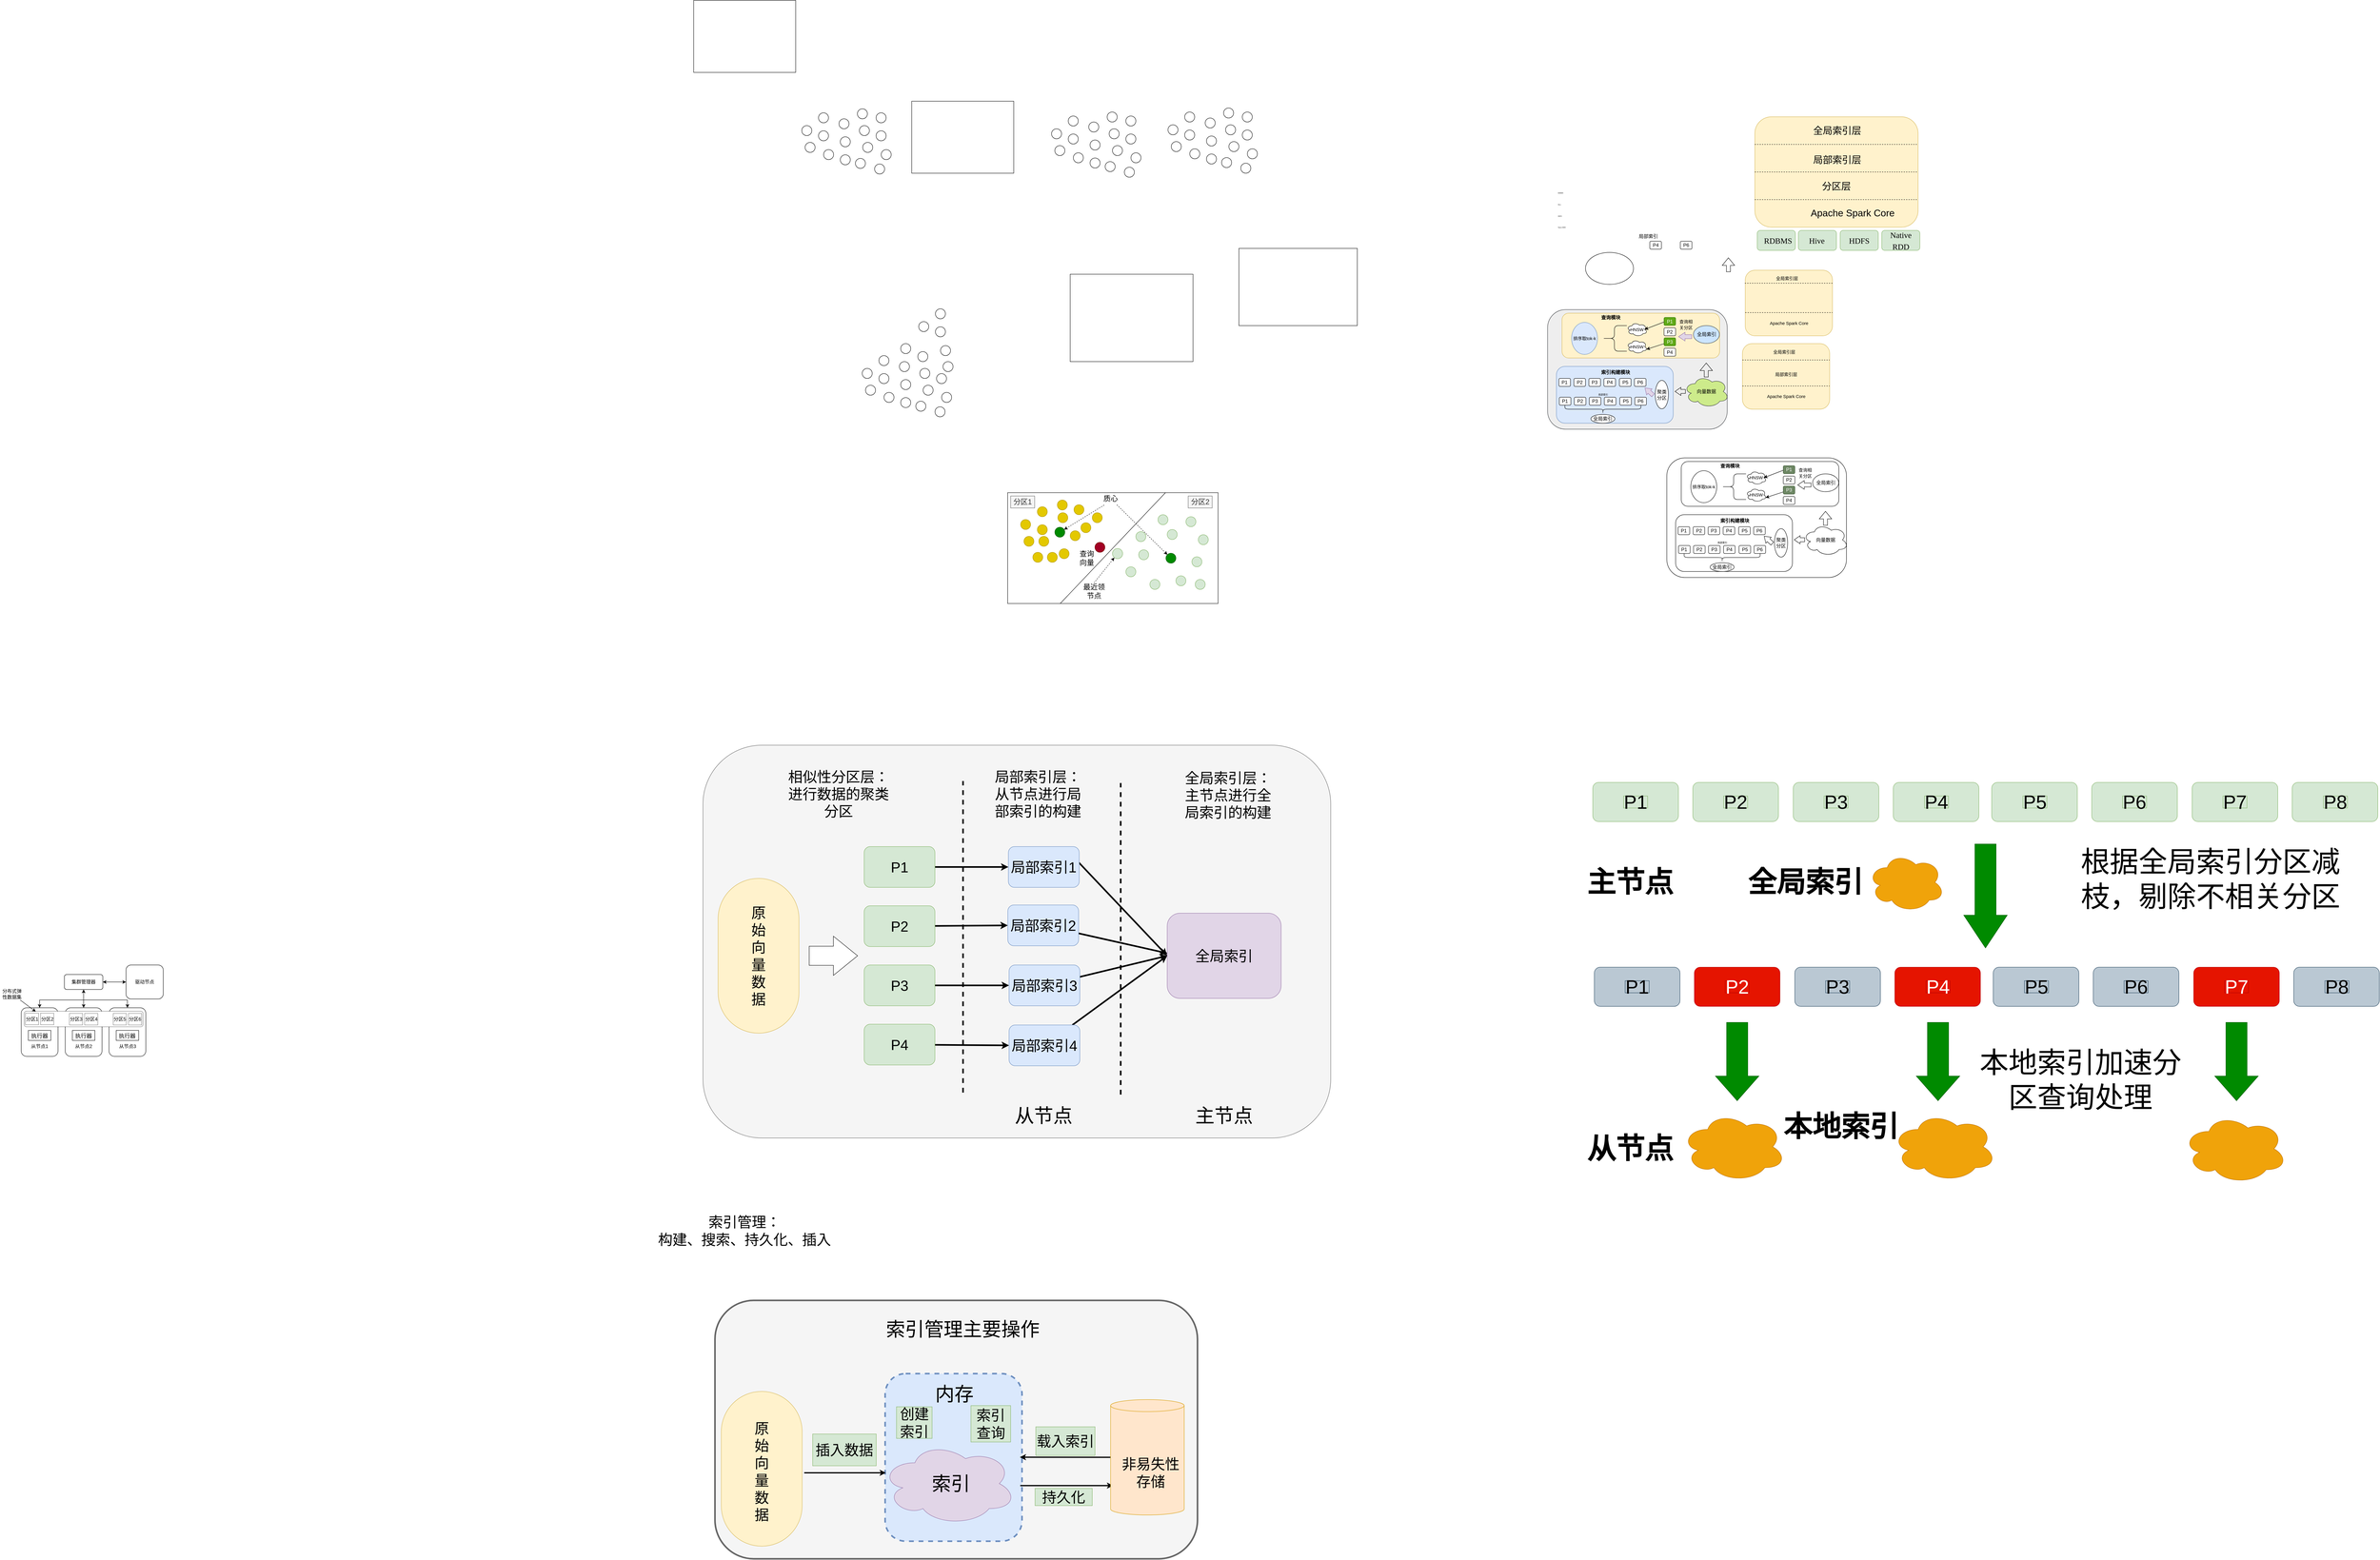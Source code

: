 <mxfile version="16.1.0" type="github">
  <diagram id="qIW5ML4J-Icw4jlsT2Hg" name="Page-1">
    <mxGraphModel dx="7670" dy="4770" grid="0" gridSize="10" guides="1" tooltips="1" connect="1" arrows="1" fold="1" page="0" pageScale="1" pageWidth="827" pageHeight="1169" math="0" shadow="0">
      <root>
        <mxCell id="0" />
        <mxCell id="1" parent="0" />
        <mxCell id="DyQA5WAz914mw7-BLqGP-5" value="" style="rounded=0;whiteSpace=wrap;html=1;" parent="1" vertex="1">
          <mxGeometry x="-1378.53" y="-726.25" width="525.91" height="277" as="geometry" />
        </mxCell>
        <mxCell id="CZmBOX2CGXczauoR-C34-1" value="" style="rounded=1;whiteSpace=wrap;html=1;fontSize=36;strokeWidth=4;fillColor=#f5f5f5;fontColor=#333333;strokeColor=#666666;" parent="1" vertex="1">
          <mxGeometry x="-2110" y="1293" width="1206" height="646" as="geometry" />
        </mxCell>
        <mxCell id="CZmBOX2CGXczauoR-C34-2" value="" style="rounded=1;whiteSpace=wrap;html=1;fontSize=48;dashed=1;strokeWidth=4;fillColor=#dae8fc;strokeColor=#6c8ebf;" parent="1" vertex="1">
          <mxGeometry x="-1684.73" y="1476" width="342.12" height="419" as="geometry" />
        </mxCell>
        <mxCell id="CZmBOX2CGXczauoR-C34-3" value="" style="rounded=1;whiteSpace=wrap;html=1;fontSize=36;fillColor=#f5f5f5;fontColor=#333333;strokeColor=#666666;" parent="1" vertex="1">
          <mxGeometry x="-2140" y="-95" width="1569" height="982" as="geometry" />
        </mxCell>
        <mxCell id="CZmBOX2CGXczauoR-C34-4" value="" style="rounded=1;whiteSpace=wrap;html=1;fontSize=24;arcSize=50;direction=south;fillColor=#fff2cc;strokeColor=#d6b656;" parent="1" vertex="1">
          <mxGeometry x="-2102.25" y="238" width="202.25" height="387" as="geometry" />
        </mxCell>
        <mxCell id="CZmBOX2CGXczauoR-C34-5" value="&lt;font style=&quot;font-size: 36px&quot;&gt;原始向量数据&lt;/font&gt;" style="text;html=1;strokeColor=none;fillColor=none;align=center;verticalAlign=middle;whiteSpace=wrap;rounded=0;fontSize=24;" parent="1" vertex="1">
          <mxGeometry x="-2033.12" y="301.5" width="64" height="260" as="geometry" />
        </mxCell>
        <mxCell id="CZmBOX2CGXczauoR-C34-6" style="edgeStyle=none;rounded=0;orthogonalLoop=1;jettySize=auto;html=1;entryX=0;entryY=0.5;entryDx=0;entryDy=0;fontSize=36;strokeWidth=4;" parent="1" source="CZmBOX2CGXczauoR-C34-7" target="CZmBOX2CGXczauoR-C34-19" edge="1">
          <mxGeometry relative="1" as="geometry" />
        </mxCell>
        <mxCell id="CZmBOX2CGXczauoR-C34-7" value="P1" style="rounded=1;whiteSpace=wrap;html=1;fontSize=36;fillColor=#d5e8d4;strokeColor=#82b366;" parent="1" vertex="1">
          <mxGeometry x="-1737.25" y="158.5" width="177" height="102" as="geometry" />
        </mxCell>
        <mxCell id="CZmBOX2CGXczauoR-C34-8" style="edgeStyle=none;rounded=0;orthogonalLoop=1;jettySize=auto;html=1;entryX=0;entryY=0.5;entryDx=0;entryDy=0;fontSize=36;strokeWidth=4;" parent="1" source="CZmBOX2CGXczauoR-C34-9" target="CZmBOX2CGXczauoR-C34-21" edge="1">
          <mxGeometry relative="1" as="geometry" />
        </mxCell>
        <mxCell id="CZmBOX2CGXczauoR-C34-9" value="P2" style="rounded=1;whiteSpace=wrap;html=1;fontSize=36;fillColor=#d5e8d4;strokeColor=#82b366;" parent="1" vertex="1">
          <mxGeometry x="-1737.25" y="306.5" width="177" height="102" as="geometry" />
        </mxCell>
        <mxCell id="CZmBOX2CGXczauoR-C34-10" style="edgeStyle=none;rounded=0;orthogonalLoop=1;jettySize=auto;html=1;entryX=0;entryY=0.5;entryDx=0;entryDy=0;fontSize=36;strokeWidth=4;" parent="1" source="CZmBOX2CGXczauoR-C34-11" target="CZmBOX2CGXczauoR-C34-23" edge="1">
          <mxGeometry relative="1" as="geometry" />
        </mxCell>
        <mxCell id="CZmBOX2CGXczauoR-C34-11" value="P3" style="rounded=1;whiteSpace=wrap;html=1;fontSize=36;fillColor=#d5e8d4;strokeColor=#82b366;" parent="1" vertex="1">
          <mxGeometry x="-1737.25" y="454.5" width="177" height="102" as="geometry" />
        </mxCell>
        <mxCell id="CZmBOX2CGXczauoR-C34-12" style="edgeStyle=none;rounded=0;orthogonalLoop=1;jettySize=auto;html=1;entryX=0;entryY=0.5;entryDx=0;entryDy=0;fontSize=36;strokeWidth=4;" parent="1" source="CZmBOX2CGXczauoR-C34-13" target="CZmBOX2CGXczauoR-C34-25" edge="1">
          <mxGeometry relative="1" as="geometry" />
        </mxCell>
        <mxCell id="CZmBOX2CGXczauoR-C34-13" value="P4" style="rounded=1;whiteSpace=wrap;html=1;fontSize=36;fillColor=#d5e8d4;strokeColor=#82b366;" parent="1" vertex="1">
          <mxGeometry x="-1737.25" y="602.5" width="177" height="102" as="geometry" />
        </mxCell>
        <mxCell id="CZmBOX2CGXczauoR-C34-14" value="" style="shape=singleArrow;whiteSpace=wrap;html=1;fontSize=36;arrowWidth=0.486;arrowSize=0.5;" parent="1" vertex="1">
          <mxGeometry x="-1874.5" y="382.5" width="121" height="98" as="geometry" />
        </mxCell>
        <mxCell id="CZmBOX2CGXczauoR-C34-15" value="&lt;font style=&quot;font-size: 36px&quot;&gt;相似性分区层：进行数据的聚类分区&lt;/font&gt;" style="text;html=1;strokeColor=none;fillColor=none;align=center;verticalAlign=middle;whiteSpace=wrap;rounded=0;fontSize=36;" parent="1" vertex="1">
          <mxGeometry x="-1934.2" y="-33.5" width="266.25" height="120" as="geometry" />
        </mxCell>
        <mxCell id="CZmBOX2CGXczauoR-C34-16" value="" style="endArrow=none;html=1;rounded=0;fontSize=36;dashed=1;strokeWidth=4;" parent="1" edge="1">
          <mxGeometry width="50" height="50" relative="1" as="geometry">
            <mxPoint x="-1490.05" y="773.5" as="sourcePoint" />
            <mxPoint x="-1490.05" y="-5.5" as="targetPoint" />
          </mxGeometry>
        </mxCell>
        <mxCell id="CZmBOX2CGXczauoR-C34-17" value="" style="endArrow=none;html=1;rounded=0;fontSize=36;dashed=1;strokeWidth=4;" parent="1" edge="1">
          <mxGeometry width="50" height="50" relative="1" as="geometry">
            <mxPoint x="-1095.94" y="778.5" as="sourcePoint" />
            <mxPoint x="-1095.94" y="-0.5" as="targetPoint" />
          </mxGeometry>
        </mxCell>
        <mxCell id="CZmBOX2CGXczauoR-C34-18" style="edgeStyle=none;rounded=0;orthogonalLoop=1;jettySize=auto;html=1;entryX=0;entryY=0.5;entryDx=0;entryDy=0;fontSize=36;strokeWidth=4;" parent="1" target="CZmBOX2CGXczauoR-C34-28" edge="1">
          <mxGeometry relative="1" as="geometry">
            <mxPoint x="-1204.25" y="194.5" as="sourcePoint" />
          </mxGeometry>
        </mxCell>
        <mxCell id="CZmBOX2CGXczauoR-C34-19" value="局部索引1" style="rounded=1;whiteSpace=wrap;html=1;fontSize=36;fillColor=#dae8fc;strokeColor=#6c8ebf;" parent="1" vertex="1">
          <mxGeometry x="-1376.63" y="158.5" width="177" height="102" as="geometry" />
        </mxCell>
        <mxCell id="CZmBOX2CGXczauoR-C34-20" style="edgeStyle=none;rounded=0;orthogonalLoop=1;jettySize=auto;html=1;entryX=0.003;entryY=0.471;entryDx=0;entryDy=0;entryPerimeter=0;fontSize=36;strokeWidth=4;" parent="1" source="CZmBOX2CGXczauoR-C34-21" target="CZmBOX2CGXczauoR-C34-28" edge="1">
          <mxGeometry relative="1" as="geometry" />
        </mxCell>
        <mxCell id="CZmBOX2CGXczauoR-C34-21" value="局部索引2" style="rounded=1;whiteSpace=wrap;html=1;fontSize=36;fillColor=#dae8fc;strokeColor=#6c8ebf;" parent="1" vertex="1">
          <mxGeometry x="-1378.12" y="304.5" width="177" height="102" as="geometry" />
        </mxCell>
        <mxCell id="CZmBOX2CGXczauoR-C34-22" style="edgeStyle=none;rounded=0;orthogonalLoop=1;jettySize=auto;html=1;entryX=0;entryY=0.5;entryDx=0;entryDy=0;fontSize=36;strokeWidth=4;" parent="1" source="CZmBOX2CGXczauoR-C34-23" target="CZmBOX2CGXczauoR-C34-28" edge="1">
          <mxGeometry relative="1" as="geometry" />
        </mxCell>
        <mxCell id="CZmBOX2CGXczauoR-C34-23" value="局部索引3" style="rounded=1;whiteSpace=wrap;html=1;fontSize=36;fillColor=#dae8fc;strokeColor=#6c8ebf;" parent="1" vertex="1">
          <mxGeometry x="-1375" y="454.5" width="177" height="102" as="geometry" />
        </mxCell>
        <mxCell id="CZmBOX2CGXczauoR-C34-24" style="edgeStyle=none;rounded=0;orthogonalLoop=1;jettySize=auto;html=1;entryX=0;entryY=0.5;entryDx=0;entryDy=0;fontSize=36;strokeWidth=4;" parent="1" source="CZmBOX2CGXczauoR-C34-25" target="CZmBOX2CGXczauoR-C34-28" edge="1">
          <mxGeometry relative="1" as="geometry" />
        </mxCell>
        <mxCell id="CZmBOX2CGXczauoR-C34-25" value="局部索引4" style="rounded=1;whiteSpace=wrap;html=1;fontSize=36;fillColor=#dae8fc;strokeColor=#6c8ebf;" parent="1" vertex="1">
          <mxGeometry x="-1375" y="604.5" width="177" height="102" as="geometry" />
        </mxCell>
        <mxCell id="CZmBOX2CGXczauoR-C34-26" value="局部索引层：从节点进行局部索引的构建" style="text;html=1;strokeColor=none;fillColor=none;align=center;verticalAlign=middle;whiteSpace=wrap;rounded=0;fontSize=36;" parent="1" vertex="1">
          <mxGeometry x="-1415.49" y="-45" width="224.74" height="143" as="geometry" />
        </mxCell>
        <mxCell id="CZmBOX2CGXczauoR-C34-27" value="全局索引层：主节点进行全局索引的构建" style="text;html=1;strokeColor=none;fillColor=none;align=center;verticalAlign=middle;whiteSpace=wrap;rounded=0;fontSize=36;" parent="1" vertex="1">
          <mxGeometry x="-940.12" y="-41.5" width="224.74" height="143" as="geometry" />
        </mxCell>
        <mxCell id="CZmBOX2CGXczauoR-C34-28" value="全局索引" style="rounded=1;whiteSpace=wrap;html=1;fontSize=36;fillColor=#e1d5e7;strokeColor=#9673a6;" parent="1" vertex="1">
          <mxGeometry x="-979.72" y="325" width="284.72" height="213" as="geometry" />
        </mxCell>
        <mxCell id="CZmBOX2CGXczauoR-C34-29" value="索引管理：&lt;br&gt;构建、搜索、持久化、插入&lt;br&gt;" style="text;html=1;strokeColor=none;fillColor=none;align=center;verticalAlign=middle;whiteSpace=wrap;rounded=0;fontSize=36;" parent="1" vertex="1">
          <mxGeometry x="-2286.75" y="979" width="502" height="280" as="geometry" />
        </mxCell>
        <mxCell id="CZmBOX2CGXczauoR-C34-30" style="edgeStyle=none;rounded=0;orthogonalLoop=1;jettySize=auto;html=1;fontSize=36;strokeWidth=3;" parent="1" edge="1">
          <mxGeometry relative="1" as="geometry">
            <mxPoint x="-1347" y="1756" as="sourcePoint" />
            <mxPoint x="-1115" y="1756" as="targetPoint" />
          </mxGeometry>
        </mxCell>
        <mxCell id="CZmBOX2CGXczauoR-C34-31" value="" style="ellipse;shape=cloud;whiteSpace=wrap;html=1;fontSize=36;fillColor=#e1d5e7;strokeColor=#9673a6;" parent="1" vertex="1">
          <mxGeometry x="-1694.73" y="1647" width="337.45" height="208" as="geometry" />
        </mxCell>
        <mxCell id="CZmBOX2CGXczauoR-C34-32" value="" style="rounded=1;whiteSpace=wrap;html=1;fontSize=24;arcSize=50;direction=south;fillColor=#fff2cc;strokeColor=#d6b656;" parent="1" vertex="1">
          <mxGeometry x="-2094.34" y="1520.5" width="202.25" height="387" as="geometry" />
        </mxCell>
        <mxCell id="CZmBOX2CGXczauoR-C34-33" value="&lt;font style=&quot;font-size: 36px&quot;&gt;原始向量数据&lt;/font&gt;" style="text;html=1;strokeColor=none;fillColor=none;align=center;verticalAlign=middle;whiteSpace=wrap;rounded=0;fontSize=24;" parent="1" vertex="1">
          <mxGeometry x="-2025.22" y="1590.5" width="64" height="260" as="geometry" />
        </mxCell>
        <mxCell id="CZmBOX2CGXczauoR-C34-34" style="rounded=0;orthogonalLoop=1;jettySize=auto;html=1;fontSize=36;strokeWidth=3;exitX=0;exitY=0.5;exitDx=0;exitDy=0;exitPerimeter=0;" parent="1" source="CZmBOX2CGXczauoR-C34-35" edge="1">
          <mxGeometry relative="1" as="geometry">
            <mxPoint x="-1348" y="1685" as="targetPoint" />
          </mxGeometry>
        </mxCell>
        <mxCell id="CZmBOX2CGXczauoR-C34-35" value="" style="shape=cylinder3;whiteSpace=wrap;html=1;boundedLbl=1;backgroundOutline=1;size=15;fontSize=36;fillColor=#ffe6cc;strokeColor=#d79b00;" parent="1" vertex="1">
          <mxGeometry x="-1121.23" y="1541" width="184" height="288.5" as="geometry" />
        </mxCell>
        <mxCell id="CZmBOX2CGXczauoR-C34-36" value="持久化" style="text;html=1;strokeColor=#82b366;fillColor=#d5e8d4;align=center;verticalAlign=middle;whiteSpace=wrap;rounded=0;fontSize=36;" parent="1" vertex="1">
          <mxGeometry x="-1309.99" y="1763" width="142.99" height="43" as="geometry" />
        </mxCell>
        <mxCell id="CZmBOX2CGXczauoR-C34-37" value="载入索引" style="text;html=1;strokeColor=#82b366;fillColor=#d5e8d4;align=center;verticalAlign=middle;whiteSpace=wrap;rounded=0;fontSize=36;" parent="1" vertex="1">
          <mxGeometry x="-1308.12" y="1609" width="148" height="72" as="geometry" />
        </mxCell>
        <mxCell id="CZmBOX2CGXczauoR-C34-38" value="插入数据" style="text;html=1;strokeColor=#82b366;fillColor=#d5e8d4;align=center;verticalAlign=middle;whiteSpace=wrap;rounded=0;fontSize=36;" parent="1" vertex="1">
          <mxGeometry x="-1865.86" y="1627" width="159" height="79.5" as="geometry" />
        </mxCell>
        <mxCell id="CZmBOX2CGXczauoR-C34-39" value="&lt;font style=&quot;font-size: 48px&quot;&gt;索引&lt;/font&gt;" style="text;html=1;strokeColor=none;fillColor=none;align=center;verticalAlign=middle;whiteSpace=wrap;rounded=0;fontSize=36;" parent="1" vertex="1">
          <mxGeometry x="-1593.74" y="1736" width="148" height="30" as="geometry" />
        </mxCell>
        <mxCell id="CZmBOX2CGXczauoR-C34-40" value="&lt;font style=&quot;font-size: 48px&quot;&gt;内存&lt;/font&gt;" style="text;html=1;strokeColor=none;fillColor=none;align=center;verticalAlign=middle;whiteSpace=wrap;rounded=0;dashed=1;fontSize=48;" parent="1" vertex="1">
          <mxGeometry x="-1587.99" y="1457" width="153" height="140" as="geometry" />
        </mxCell>
        <mxCell id="CZmBOX2CGXczauoR-C34-41" value="" style="endArrow=classic;html=1;rounded=0;fontSize=36;strokeWidth=3;" parent="1" edge="1">
          <mxGeometry width="50" height="50" relative="1" as="geometry">
            <mxPoint x="-1887" y="1724.0" as="sourcePoint" />
            <mxPoint x="-1683" y="1724.0" as="targetPoint" />
          </mxGeometry>
        </mxCell>
        <mxCell id="CZmBOX2CGXczauoR-C34-42" value="非易失性存储" style="text;html=1;strokeColor=none;fillColor=none;align=center;verticalAlign=middle;whiteSpace=wrap;rounded=0;fontSize=36;" parent="1" vertex="1">
          <mxGeometry x="-1098" y="1702.75" width="154.23" height="43" as="geometry" />
        </mxCell>
        <mxCell id="CZmBOX2CGXczauoR-C34-43" value="创建索引" style="text;html=1;strokeColor=#82b366;fillColor=#d5e8d4;align=center;verticalAlign=middle;whiteSpace=wrap;rounded=0;fontSize=36;" parent="1" vertex="1">
          <mxGeometry x="-1656.38" y="1559" width="89" height="79" as="geometry" />
        </mxCell>
        <mxCell id="CZmBOX2CGXczauoR-C34-44" value="索引查询" style="text;html=1;strokeColor=#82b366;fillColor=#d5e8d4;align=center;verticalAlign=middle;whiteSpace=wrap;rounded=0;fontSize=36;" parent="1" vertex="1">
          <mxGeometry x="-1470.23" y="1556" width="99.23" height="91" as="geometry" />
        </mxCell>
        <mxCell id="CZmBOX2CGXczauoR-C34-45" value="&lt;font style=&quot;font-size: 48px&quot;&gt;索引管理主要操作&lt;/font&gt;" style="text;html=1;strokeColor=none;fillColor=none;align=center;verticalAlign=middle;whiteSpace=wrap;rounded=1;dashed=1;fontSize=48;" parent="1" vertex="1">
          <mxGeometry x="-1700.26" y="1295" width="419" height="140" as="geometry" />
        </mxCell>
        <mxCell id="CZmBOX2CGXczauoR-C34-46" value="&lt;font style=&quot;font-size: 48px&quot;&gt;从节点&lt;/font&gt;" style="text;html=1;strokeColor=none;fillColor=none;align=center;verticalAlign=middle;whiteSpace=wrap;rounded=0;" parent="1" vertex="1">
          <mxGeometry x="-1380.82" y="805" width="185.38" height="52" as="geometry" />
        </mxCell>
        <mxCell id="CZmBOX2CGXczauoR-C34-47" value="&lt;font style=&quot;font-size: 48px&quot;&gt;主节点&lt;/font&gt;" style="text;html=1;strokeColor=none;fillColor=none;align=center;verticalAlign=middle;whiteSpace=wrap;rounded=0;" parent="1" vertex="1">
          <mxGeometry x="-930.05" y="816" width="185.38" height="30" as="geometry" />
        </mxCell>
        <mxCell id="2JOY8OT8ZH7SU-0Lw7vG-3" value="" style="rounded=1;whiteSpace=wrap;html=1;fillColor=#d5e8d4;strokeColor=#82b366;" parent="1" vertex="1">
          <mxGeometry x="84" y="-2" width="214" height="98" as="geometry" />
        </mxCell>
        <mxCell id="2JOY8OT8ZH7SU-0Lw7vG-4" value="" style="rounded=1;whiteSpace=wrap;html=1;fillColor=#d5e8d4;strokeColor=#82b366;" parent="1" vertex="1">
          <mxGeometry x="334" y="-2" width="214" height="98" as="geometry" />
        </mxCell>
        <mxCell id="2JOY8OT8ZH7SU-0Lw7vG-14" value="&lt;font style=&quot;font-size: 48px&quot;&gt;P2&lt;/font&gt;" style="text;html=1;strokeColor=#82b366;fillColor=#d5e8d4;align=center;verticalAlign=middle;whiteSpace=wrap;rounded=0;" parent="1" vertex="1">
          <mxGeometry x="411" y="32" width="60" height="30" as="geometry" />
        </mxCell>
        <mxCell id="2JOY8OT8ZH7SU-0Lw7vG-15" value="&lt;font style=&quot;font-size: 48px&quot;&gt;P1&lt;/font&gt;" style="text;html=1;strokeColor=#82b366;fillColor=#d5e8d4;align=center;verticalAlign=middle;whiteSpace=wrap;rounded=0;" parent="1" vertex="1">
          <mxGeometry x="161" y="32" width="60" height="30" as="geometry" />
        </mxCell>
        <mxCell id="2JOY8OT8ZH7SU-0Lw7vG-20" value="" style="rounded=1;whiteSpace=wrap;html=1;fillColor=#d5e8d4;strokeColor=#82b366;" parent="1" vertex="1">
          <mxGeometry x="585" y="-2" width="214" height="98" as="geometry" />
        </mxCell>
        <mxCell id="2JOY8OT8ZH7SU-0Lw7vG-21" value="" style="rounded=1;whiteSpace=wrap;html=1;fillColor=#d5e8d4;strokeColor=#82b366;" parent="1" vertex="1">
          <mxGeometry x="835" y="-2" width="214" height="98" as="geometry" />
        </mxCell>
        <mxCell id="2JOY8OT8ZH7SU-0Lw7vG-22" value="&lt;font style=&quot;font-size: 48px&quot;&gt;P4&lt;/font&gt;" style="text;html=1;strokeColor=#82b366;fillColor=#d5e8d4;align=center;verticalAlign=middle;whiteSpace=wrap;rounded=0;" parent="1" vertex="1">
          <mxGeometry x="913" y="32" width="60" height="30" as="geometry" />
        </mxCell>
        <mxCell id="2JOY8OT8ZH7SU-0Lw7vG-23" value="&lt;font style=&quot;font-size: 48px&quot;&gt;P3&lt;/font&gt;" style="text;html=1;strokeColor=#82b366;fillColor=#d5e8d4;align=center;verticalAlign=middle;whiteSpace=wrap;rounded=0;" parent="1" vertex="1">
          <mxGeometry x="662" y="32" width="60" height="30" as="geometry" />
        </mxCell>
        <mxCell id="2JOY8OT8ZH7SU-0Lw7vG-24" value="" style="rounded=1;whiteSpace=wrap;html=1;fillColor=#d5e8d4;strokeColor=#82b366;" parent="1" vertex="1">
          <mxGeometry x="1081" y="-2" width="214" height="98" as="geometry" />
        </mxCell>
        <mxCell id="2JOY8OT8ZH7SU-0Lw7vG-25" value="" style="rounded=1;whiteSpace=wrap;html=1;fillColor=#d5e8d4;strokeColor=#82b366;" parent="1" vertex="1">
          <mxGeometry x="1331" y="-2" width="214" height="98" as="geometry" />
        </mxCell>
        <mxCell id="2JOY8OT8ZH7SU-0Lw7vG-26" value="&lt;font style=&quot;font-size: 48px&quot;&gt;P6&lt;/font&gt;" style="text;html=1;strokeColor=#82b366;fillColor=#d5e8d4;align=center;verticalAlign=middle;whiteSpace=wrap;rounded=0;" parent="1" vertex="1">
          <mxGeometry x="1408" y="32" width="60" height="30" as="geometry" />
        </mxCell>
        <mxCell id="2JOY8OT8ZH7SU-0Lw7vG-27" value="&lt;font style=&quot;font-size: 48px&quot;&gt;P5&lt;/font&gt;" style="text;html=1;strokeColor=#82b366;fillColor=#d5e8d4;align=center;verticalAlign=middle;whiteSpace=wrap;rounded=0;" parent="1" vertex="1">
          <mxGeometry x="1159" y="32" width="60" height="30" as="geometry" />
        </mxCell>
        <mxCell id="2JOY8OT8ZH7SU-0Lw7vG-28" value="" style="rounded=1;whiteSpace=wrap;html=1;fillColor=#d5e8d4;strokeColor=#82b366;" parent="1" vertex="1">
          <mxGeometry x="1582" y="-2" width="214" height="98" as="geometry" />
        </mxCell>
        <mxCell id="2JOY8OT8ZH7SU-0Lw7vG-29" value="" style="rounded=1;whiteSpace=wrap;html=1;fillColor=#d5e8d4;strokeColor=#82b366;" parent="1" vertex="1">
          <mxGeometry x="1832" y="-2" width="214" height="98" as="geometry" />
        </mxCell>
        <mxCell id="2JOY8OT8ZH7SU-0Lw7vG-30" value="&lt;font style=&quot;font-size: 48px&quot;&gt;P8&lt;/font&gt;" style="text;html=1;strokeColor=#82b366;fillColor=#d5e8d4;align=center;verticalAlign=middle;whiteSpace=wrap;rounded=0;" parent="1" vertex="1">
          <mxGeometry x="1910" y="32" width="60" height="30" as="geometry" />
        </mxCell>
        <mxCell id="2JOY8OT8ZH7SU-0Lw7vG-31" value="&lt;font style=&quot;font-size: 48px&quot;&gt;P7&lt;/font&gt;" style="text;html=1;strokeColor=#82b366;fillColor=#d5e8d4;align=center;verticalAlign=middle;whiteSpace=wrap;rounded=0;" parent="1" vertex="1">
          <mxGeometry x="1659" y="32" width="60" height="30" as="geometry" />
        </mxCell>
        <mxCell id="2JOY8OT8ZH7SU-0Lw7vG-32" value="" style="shape=singleArrow;direction=south;whiteSpace=wrap;html=1;fontSize=48;arrowWidth=0.486;arrowSize=0.316;fillColor=#008a00;fontColor=#ffffff;strokeColor=#005700;" parent="1" vertex="1">
          <mxGeometry x="1011" y="152" width="109" height="260" as="geometry" />
        </mxCell>
        <mxCell id="2JOY8OT8ZH7SU-0Lw7vG-33" value="" style="ellipse;shape=cloud;whiteSpace=wrap;html=1;fontSize=48;fillColor=#f0a30a;fontColor=#000000;strokeColor=#BD7000;" parent="1" vertex="1">
          <mxGeometry x="772" y="174" width="191" height="148" as="geometry" />
        </mxCell>
        <mxCell id="2JOY8OT8ZH7SU-0Lw7vG-34" value="&lt;b&gt;&lt;font style=&quot;font-size: 72px&quot;&gt;全局索引&lt;/font&gt;&lt;/b&gt;" style="text;html=1;strokeColor=none;fillColor=none;align=center;verticalAlign=middle;whiteSpace=wrap;rounded=0;fontSize=48;" parent="1" vertex="1">
          <mxGeometry x="463" y="233" width="305" height="30" as="geometry" />
        </mxCell>
        <mxCell id="2JOY8OT8ZH7SU-0Lw7vG-35" value="根据全局索引分区减枝，剔除不相关分区" style="text;html=1;strokeColor=none;fillColor=none;align=center;verticalAlign=middle;whiteSpace=wrap;rounded=0;fontSize=72;" parent="1" vertex="1">
          <mxGeometry x="1285" y="225" width="686" height="30" as="geometry" />
        </mxCell>
        <mxCell id="2JOY8OT8ZH7SU-0Lw7vG-36" value="" style="rounded=1;whiteSpace=wrap;html=1;fillColor=#bac8d3;strokeColor=#23445d;" parent="1" vertex="1">
          <mxGeometry x="87.86" y="460" width="214" height="98" as="geometry" />
        </mxCell>
        <mxCell id="2JOY8OT8ZH7SU-0Lw7vG-37" value="" style="rounded=1;whiteSpace=wrap;html=1;fillColor=#e51400;strokeColor=#B20000;fontColor=#ffffff;" parent="1" vertex="1">
          <mxGeometry x="337.86" y="460" width="214" height="98" as="geometry" />
        </mxCell>
        <mxCell id="2JOY8OT8ZH7SU-0Lw7vG-38" value="&lt;font style=&quot;font-size: 48px&quot;&gt;P2&lt;/font&gt;" style="text;html=1;strokeColor=#B20000;fillColor=#e51400;align=center;verticalAlign=middle;whiteSpace=wrap;rounded=0;fontColor=#ffffff;" parent="1" vertex="1">
          <mxGeometry x="414.86" y="494" width="60" height="30" as="geometry" />
        </mxCell>
        <mxCell id="2JOY8OT8ZH7SU-0Lw7vG-39" value="&lt;font style=&quot;font-size: 48px&quot;&gt;P1&lt;/font&gt;" style="text;html=1;strokeColor=#23445d;fillColor=#bac8d3;align=center;verticalAlign=middle;whiteSpace=wrap;rounded=0;" parent="1" vertex="1">
          <mxGeometry x="164.86" y="494" width="60" height="30" as="geometry" />
        </mxCell>
        <mxCell id="2JOY8OT8ZH7SU-0Lw7vG-40" value="" style="rounded=1;whiteSpace=wrap;html=1;fillColor=#bac8d3;strokeColor=#23445d;" parent="1" vertex="1">
          <mxGeometry x="588.86" y="460" width="214" height="98" as="geometry" />
        </mxCell>
        <mxCell id="2JOY8OT8ZH7SU-0Lw7vG-41" value="" style="rounded=1;whiteSpace=wrap;html=1;fillColor=#e51400;strokeColor=#B20000;fontColor=#ffffff;" parent="1" vertex="1">
          <mxGeometry x="838.86" y="460" width="214" height="98" as="geometry" />
        </mxCell>
        <mxCell id="2JOY8OT8ZH7SU-0Lw7vG-42" value="&lt;font style=&quot;font-size: 48px&quot;&gt;P4&lt;/font&gt;" style="text;html=1;strokeColor=#B20000;fillColor=#e51400;align=center;verticalAlign=middle;whiteSpace=wrap;rounded=0;fontColor=#ffffff;" parent="1" vertex="1">
          <mxGeometry x="916.86" y="494" width="60" height="30" as="geometry" />
        </mxCell>
        <mxCell id="2JOY8OT8ZH7SU-0Lw7vG-43" value="&lt;font style=&quot;font-size: 48px&quot;&gt;P3&lt;/font&gt;" style="text;html=1;strokeColor=#23445d;fillColor=#bac8d3;align=center;verticalAlign=middle;whiteSpace=wrap;rounded=0;" parent="1" vertex="1">
          <mxGeometry x="665.86" y="494" width="60" height="30" as="geometry" />
        </mxCell>
        <mxCell id="2JOY8OT8ZH7SU-0Lw7vG-44" value="" style="rounded=1;whiteSpace=wrap;html=1;fillColor=#bac8d3;strokeColor=#23445d;" parent="1" vertex="1">
          <mxGeometry x="1084.86" y="460" width="214" height="98" as="geometry" />
        </mxCell>
        <mxCell id="2JOY8OT8ZH7SU-0Lw7vG-45" value="" style="rounded=1;whiteSpace=wrap;html=1;fillColor=#bac8d3;strokeColor=#23445d;" parent="1" vertex="1">
          <mxGeometry x="1334.86" y="460" width="214" height="98" as="geometry" />
        </mxCell>
        <mxCell id="2JOY8OT8ZH7SU-0Lw7vG-46" value="&lt;font style=&quot;font-size: 48px&quot;&gt;P6&lt;/font&gt;" style="text;html=1;strokeColor=#23445d;fillColor=#bac8d3;align=center;verticalAlign=middle;whiteSpace=wrap;rounded=0;" parent="1" vertex="1">
          <mxGeometry x="1411.86" y="494" width="60" height="30" as="geometry" />
        </mxCell>
        <mxCell id="2JOY8OT8ZH7SU-0Lw7vG-47" value="&lt;font style=&quot;font-size: 48px&quot;&gt;P5&lt;/font&gt;" style="text;html=1;strokeColor=#23445d;fillColor=#bac8d3;align=center;verticalAlign=middle;whiteSpace=wrap;rounded=0;" parent="1" vertex="1">
          <mxGeometry x="1162.86" y="494" width="60" height="30" as="geometry" />
        </mxCell>
        <mxCell id="2JOY8OT8ZH7SU-0Lw7vG-48" value="" style="rounded=1;whiteSpace=wrap;html=1;fillColor=#e51400;strokeColor=#B20000;fontColor=#ffffff;" parent="1" vertex="1">
          <mxGeometry x="1585.86" y="460" width="214" height="98" as="geometry" />
        </mxCell>
        <mxCell id="2JOY8OT8ZH7SU-0Lw7vG-49" value="" style="rounded=1;whiteSpace=wrap;html=1;fillColor=#bac8d3;strokeColor=#23445d;" parent="1" vertex="1">
          <mxGeometry x="1835.86" y="460" width="214" height="98" as="geometry" />
        </mxCell>
        <mxCell id="2JOY8OT8ZH7SU-0Lw7vG-50" value="&lt;font style=&quot;font-size: 48px&quot;&gt;P8&lt;/font&gt;" style="text;html=1;strokeColor=#23445d;fillColor=#bac8d3;align=center;verticalAlign=middle;whiteSpace=wrap;rounded=0;" parent="1" vertex="1">
          <mxGeometry x="1913.86" y="494" width="60" height="30" as="geometry" />
        </mxCell>
        <mxCell id="2JOY8OT8ZH7SU-0Lw7vG-51" value="&lt;font style=&quot;font-size: 48px&quot;&gt;P7&lt;/font&gt;" style="text;html=1;strokeColor=#B20000;fillColor=#e51400;align=center;verticalAlign=middle;whiteSpace=wrap;rounded=0;fontColor=#ffffff;" parent="1" vertex="1">
          <mxGeometry x="1662.86" y="494" width="60" height="30" as="geometry" />
        </mxCell>
        <mxCell id="2JOY8OT8ZH7SU-0Lw7vG-52" value="" style="shape=singleArrow;direction=south;whiteSpace=wrap;html=1;fontSize=48;arrowWidth=0.486;arrowSize=0.316;fillColor=#008a00;fontColor=#ffffff;strokeColor=#005700;" parent="1" vertex="1">
          <mxGeometry x="390.36" y="598" width="109" height="196" as="geometry" />
        </mxCell>
        <mxCell id="2JOY8OT8ZH7SU-0Lw7vG-53" value="" style="shape=singleArrow;direction=south;whiteSpace=wrap;html=1;fontSize=48;arrowWidth=0.486;arrowSize=0.316;fillColor=#008a00;fontColor=#ffffff;strokeColor=#005700;" parent="1" vertex="1">
          <mxGeometry x="892.36" y="598" width="109" height="196" as="geometry" />
        </mxCell>
        <mxCell id="2JOY8OT8ZH7SU-0Lw7vG-54" value="" style="shape=singleArrow;direction=south;whiteSpace=wrap;html=1;fontSize=48;arrowWidth=0.486;arrowSize=0.316;fillColor=#008a00;fontColor=#ffffff;strokeColor=#005700;" parent="1" vertex="1">
          <mxGeometry x="1638.36" y="598" width="109" height="196" as="geometry" />
        </mxCell>
        <mxCell id="2JOY8OT8ZH7SU-0Lw7vG-55" value="" style="ellipse;shape=cloud;whiteSpace=wrap;html=1;fontSize=72;fillColor=#f0a30a;fontColor=#000000;strokeColor=#BD7000;" parent="1" vertex="1">
          <mxGeometry x="306" y="822" width="260" height="174" as="geometry" />
        </mxCell>
        <mxCell id="2JOY8OT8ZH7SU-0Lw7vG-56" value="" style="ellipse;shape=cloud;whiteSpace=wrap;html=1;fontSize=72;fillColor=#f0a30a;fontColor=#000000;strokeColor=#BD7000;" parent="1" vertex="1">
          <mxGeometry x="832" y="822" width="260" height="174" as="geometry" />
        </mxCell>
        <mxCell id="2JOY8OT8ZH7SU-0Lw7vG-57" value="" style="ellipse;shape=cloud;whiteSpace=wrap;html=1;fontSize=72;fillColor=#f0a30a;fontColor=#000000;strokeColor=#BD7000;" parent="1" vertex="1">
          <mxGeometry x="1559" y="827" width="260" height="174" as="geometry" />
        </mxCell>
        <mxCell id="2JOY8OT8ZH7SU-0Lw7vG-58" value="&lt;b&gt;&lt;font style=&quot;font-size: 72px&quot;&gt;本地索引&lt;/font&gt;&lt;/b&gt;" style="text;html=1;strokeColor=none;fillColor=none;align=center;verticalAlign=middle;whiteSpace=wrap;rounded=0;fontSize=48;" parent="1" vertex="1">
          <mxGeometry x="551.86" y="844" width="305" height="30" as="geometry" />
        </mxCell>
        <mxCell id="2JOY8OT8ZH7SU-0Lw7vG-59" value="&lt;span style=&quot;font-size: 72px&quot;&gt;&lt;b&gt;主节点&lt;/b&gt;&lt;/span&gt;" style="text;html=1;strokeColor=none;fillColor=none;align=center;verticalAlign=middle;whiteSpace=wrap;rounded=0;fontSize=48;" parent="1" vertex="1">
          <mxGeometry x="25" y="233" width="305" height="30" as="geometry" />
        </mxCell>
        <mxCell id="2JOY8OT8ZH7SU-0Lw7vG-60" value="&lt;span style=&quot;font-size: 72px&quot;&gt;&lt;b&gt;从节点&lt;/b&gt;&lt;/span&gt;" style="text;html=1;strokeColor=none;fillColor=none;align=center;verticalAlign=middle;whiteSpace=wrap;rounded=0;fontSize=48;" parent="1" vertex="1">
          <mxGeometry x="25" y="899" width="305" height="30" as="geometry" />
        </mxCell>
        <mxCell id="2JOY8OT8ZH7SU-0Lw7vG-61" value="本地索引加速分区查询处理" style="text;html=1;strokeColor=none;fillColor=none;align=center;verticalAlign=middle;whiteSpace=wrap;rounded=0;fontSize=72;" parent="1" vertex="1">
          <mxGeometry x="1018" y="727" width="570" height="30" as="geometry" />
        </mxCell>
        <mxCell id="DyQA5WAz914mw7-BLqGP-6" style="rounded=0;orthogonalLoop=1;jettySize=auto;html=1;entryX=0.25;entryY=1;entryDx=0;entryDy=0;" parent="1" source="DyQA5WAz914mw7-BLqGP-5" target="DyQA5WAz914mw7-BLqGP-5" edge="1">
          <mxGeometry relative="1" as="geometry" />
        </mxCell>
        <mxCell id="DyQA5WAz914mw7-BLqGP-7" style="edgeStyle=none;rounded=0;orthogonalLoop=1;jettySize=auto;html=1;entryX=0.25;entryY=1;entryDx=0;entryDy=0;" parent="1" source="DyQA5WAz914mw7-BLqGP-5" target="DyQA5WAz914mw7-BLqGP-5" edge="1">
          <mxGeometry relative="1" as="geometry" />
        </mxCell>
        <mxCell id="DyQA5WAz914mw7-BLqGP-8" style="edgeStyle=none;rounded=0;orthogonalLoop=1;jettySize=auto;html=1;entryX=0.25;entryY=1;entryDx=0;entryDy=0;" parent="1" source="DyQA5WAz914mw7-BLqGP-5" target="DyQA5WAz914mw7-BLqGP-5" edge="1">
          <mxGeometry relative="1" as="geometry" />
        </mxCell>
        <mxCell id="DyQA5WAz914mw7-BLqGP-13" value="" style="ellipse;whiteSpace=wrap;html=1;aspect=fixed;" parent="1" vertex="1">
          <mxGeometry x="-1602" y="-1654" width="25" height="25" as="geometry" />
        </mxCell>
        <mxCell id="DyQA5WAz914mw7-BLqGP-14" value="" style="ellipse;whiteSpace=wrap;html=1;aspect=fixed;" parent="1" vertex="1">
          <mxGeometry x="-1560.25" y="-1641" width="25" height="25" as="geometry" />
        </mxCell>
        <mxCell id="DyQA5WAz914mw7-BLqGP-16" value="" style="ellipse;whiteSpace=wrap;html=1;aspect=fixed;" parent="1" vertex="1">
          <mxGeometry x="-1593.74" y="-1612" width="25" height="25" as="geometry" />
        </mxCell>
        <mxCell id="DyQA5WAz914mw7-BLqGP-17" value="" style="ellipse;whiteSpace=wrap;html=1;aspect=fixed;" parent="1" vertex="1">
          <mxGeometry x="-1560.25" y="-1686" width="25" height="25" as="geometry" />
        </mxCell>
        <mxCell id="DyQA5WAz914mw7-BLqGP-32" value="" style="ellipse;whiteSpace=wrap;html=1;aspect=fixed;" parent="1" vertex="1">
          <mxGeometry x="-1547.51" y="-1594" width="25" height="25" as="geometry" />
        </mxCell>
        <mxCell id="DyQA5WAz914mw7-BLqGP-33" value="" style="ellipse;whiteSpace=wrap;html=1;aspect=fixed;" parent="1" vertex="1">
          <mxGeometry x="-1505.76" y="-1581" width="25" height="25" as="geometry" />
        </mxCell>
        <mxCell id="DyQA5WAz914mw7-BLqGP-34" value="" style="ellipse;whiteSpace=wrap;html=1;aspect=fixed;" parent="1" vertex="1">
          <mxGeometry x="-1463" y="-1696" width="25" height="25" as="geometry" />
        </mxCell>
        <mxCell id="DyQA5WAz914mw7-BLqGP-35" value="" style="ellipse;whiteSpace=wrap;html=1;aspect=fixed;" parent="1" vertex="1">
          <mxGeometry x="-1505.76" y="-1626" width="25" height="25" as="geometry" />
        </mxCell>
        <mxCell id="DyQA5WAz914mw7-BLqGP-37" value="" style="ellipse;whiteSpace=wrap;html=1;aspect=fixed;" parent="1" vertex="1">
          <mxGeometry x="-1458.02" y="-1654" width="25" height="25" as="geometry" />
        </mxCell>
        <mxCell id="DyQA5WAz914mw7-BLqGP-38" value="" style="ellipse;whiteSpace=wrap;html=1;aspect=fixed;" parent="1" vertex="1">
          <mxGeometry x="-1416.27" y="-1641" width="25" height="25" as="geometry" />
        </mxCell>
        <mxCell id="DyQA5WAz914mw7-BLqGP-39" value="" style="ellipse;whiteSpace=wrap;html=1;aspect=fixed;" parent="1" vertex="1">
          <mxGeometry x="-1449.76" y="-1612" width="25" height="25" as="geometry" />
        </mxCell>
        <mxCell id="DyQA5WAz914mw7-BLqGP-40" value="" style="ellipse;whiteSpace=wrap;html=1;aspect=fixed;" parent="1" vertex="1">
          <mxGeometry x="-1416.27" y="-1686" width="25" height="25" as="geometry" />
        </mxCell>
        <mxCell id="DyQA5WAz914mw7-BLqGP-41" value="" style="ellipse;whiteSpace=wrap;html=1;aspect=fixed;" parent="1" vertex="1">
          <mxGeometry x="-1403.53" y="-1594" width="25" height="25" as="geometry" />
        </mxCell>
        <mxCell id="DyQA5WAz914mw7-BLqGP-42" value="" style="ellipse;whiteSpace=wrap;html=1;aspect=fixed;" parent="1" vertex="1">
          <mxGeometry x="-1468" y="-1572" width="25" height="25" as="geometry" />
        </mxCell>
        <mxCell id="DyQA5WAz914mw7-BLqGP-43" value="" style="ellipse;whiteSpace=wrap;html=1;aspect=fixed;" parent="1" vertex="1">
          <mxGeometry x="-1509" y="-1671" width="25" height="25" as="geometry" />
        </mxCell>
        <mxCell id="DyQA5WAz914mw7-BLqGP-44" value="" style="ellipse;whiteSpace=wrap;html=1;aspect=fixed;" parent="1" vertex="1">
          <mxGeometry x="-1420" y="-1558" width="25" height="25" as="geometry" />
        </mxCell>
        <mxCell id="DyQA5WAz914mw7-BLqGP-46" value="" style="ellipse;whiteSpace=wrap;html=1;aspect=fixed;" parent="1" vertex="1">
          <mxGeometry x="-1893" y="-1644" width="25" height="25" as="geometry" />
        </mxCell>
        <mxCell id="DyQA5WAz914mw7-BLqGP-47" value="" style="ellipse;whiteSpace=wrap;html=1;aspect=fixed;" parent="1" vertex="1">
          <mxGeometry x="-1851.25" y="-1631" width="25" height="25" as="geometry" />
        </mxCell>
        <mxCell id="DyQA5WAz914mw7-BLqGP-48" value="" style="ellipse;whiteSpace=wrap;html=1;aspect=fixed;" parent="1" vertex="1">
          <mxGeometry x="-1884.74" y="-1602" width="25" height="25" as="geometry" />
        </mxCell>
        <mxCell id="DyQA5WAz914mw7-BLqGP-49" value="" style="ellipse;whiteSpace=wrap;html=1;aspect=fixed;" parent="1" vertex="1">
          <mxGeometry x="-1851.25" y="-1676" width="25" height="25" as="geometry" />
        </mxCell>
        <mxCell id="DyQA5WAz914mw7-BLqGP-50" value="" style="ellipse;whiteSpace=wrap;html=1;aspect=fixed;" parent="1" vertex="1">
          <mxGeometry x="-1838.51" y="-1584" width="25" height="25" as="geometry" />
        </mxCell>
        <mxCell id="DyQA5WAz914mw7-BLqGP-51" value="" style="ellipse;whiteSpace=wrap;html=1;aspect=fixed;" parent="1" vertex="1">
          <mxGeometry x="-1796.76" y="-1571" width="25" height="25" as="geometry" />
        </mxCell>
        <mxCell id="DyQA5WAz914mw7-BLqGP-52" value="" style="ellipse;whiteSpace=wrap;html=1;aspect=fixed;" parent="1" vertex="1">
          <mxGeometry x="-1754" y="-1686" width="25" height="25" as="geometry" />
        </mxCell>
        <mxCell id="DyQA5WAz914mw7-BLqGP-53" value="" style="ellipse;whiteSpace=wrap;html=1;aspect=fixed;" parent="1" vertex="1">
          <mxGeometry x="-1796.76" y="-1616" width="25" height="25" as="geometry" />
        </mxCell>
        <mxCell id="DyQA5WAz914mw7-BLqGP-54" value="" style="ellipse;whiteSpace=wrap;html=1;aspect=fixed;" parent="1" vertex="1">
          <mxGeometry x="-1749.02" y="-1644" width="25" height="25" as="geometry" />
        </mxCell>
        <mxCell id="DyQA5WAz914mw7-BLqGP-55" value="" style="ellipse;whiteSpace=wrap;html=1;aspect=fixed;" parent="1" vertex="1">
          <mxGeometry x="-1707.27" y="-1631" width="25" height="25" as="geometry" />
        </mxCell>
        <mxCell id="DyQA5WAz914mw7-BLqGP-56" value="" style="ellipse;whiteSpace=wrap;html=1;aspect=fixed;" parent="1" vertex="1">
          <mxGeometry x="-1740.76" y="-1602" width="25" height="25" as="geometry" />
        </mxCell>
        <mxCell id="DyQA5WAz914mw7-BLqGP-57" value="" style="ellipse;whiteSpace=wrap;html=1;aspect=fixed;" parent="1" vertex="1">
          <mxGeometry x="-1707.27" y="-1676" width="25" height="25" as="geometry" />
        </mxCell>
        <mxCell id="DyQA5WAz914mw7-BLqGP-58" value="" style="ellipse;whiteSpace=wrap;html=1;aspect=fixed;" parent="1" vertex="1">
          <mxGeometry x="-1694.53" y="-1584" width="25" height="25" as="geometry" />
        </mxCell>
        <mxCell id="DyQA5WAz914mw7-BLqGP-59" value="" style="ellipse;whiteSpace=wrap;html=1;aspect=fixed;" parent="1" vertex="1">
          <mxGeometry x="-1759" y="-1562" width="25" height="25" as="geometry" />
        </mxCell>
        <mxCell id="DyQA5WAz914mw7-BLqGP-60" value="" style="ellipse;whiteSpace=wrap;html=1;aspect=fixed;" parent="1" vertex="1">
          <mxGeometry x="-1800" y="-1661" width="25" height="25" as="geometry" />
        </mxCell>
        <mxCell id="DyQA5WAz914mw7-BLqGP-61" value="" style="ellipse;whiteSpace=wrap;html=1;aspect=fixed;" parent="1" vertex="1">
          <mxGeometry x="-1711" y="-1548" width="25" height="25" as="geometry" />
        </mxCell>
        <mxCell id="DyQA5WAz914mw7-BLqGP-64" value="" style="ellipse;whiteSpace=wrap;html=1;aspect=fixed;" parent="1" vertex="1">
          <mxGeometry x="-977.79" y="-1646" width="25" height="25" as="geometry" />
        </mxCell>
        <mxCell id="DyQA5WAz914mw7-BLqGP-65" value="" style="ellipse;whiteSpace=wrap;html=1;aspect=fixed;" parent="1" vertex="1">
          <mxGeometry x="-936.04" y="-1633" width="25" height="25" as="geometry" />
        </mxCell>
        <mxCell id="DyQA5WAz914mw7-BLqGP-66" value="" style="ellipse;whiteSpace=wrap;html=1;aspect=fixed;" parent="1" vertex="1">
          <mxGeometry x="-969.53" y="-1604" width="25" height="25" as="geometry" />
        </mxCell>
        <mxCell id="DyQA5WAz914mw7-BLqGP-67" value="" style="ellipse;whiteSpace=wrap;html=1;aspect=fixed;" parent="1" vertex="1">
          <mxGeometry x="-936.04" y="-1678" width="25" height="25" as="geometry" />
        </mxCell>
        <mxCell id="DyQA5WAz914mw7-BLqGP-68" value="" style="ellipse;whiteSpace=wrap;html=1;aspect=fixed;" parent="1" vertex="1">
          <mxGeometry x="-923.3" y="-1586" width="25" height="25" as="geometry" />
        </mxCell>
        <mxCell id="DyQA5WAz914mw7-BLqGP-69" value="" style="ellipse;whiteSpace=wrap;html=1;aspect=fixed;" parent="1" vertex="1">
          <mxGeometry x="-881.55" y="-1573" width="25" height="25" as="geometry" />
        </mxCell>
        <mxCell id="DyQA5WAz914mw7-BLqGP-70" value="" style="ellipse;whiteSpace=wrap;html=1;aspect=fixed;" parent="1" vertex="1">
          <mxGeometry x="-838.79" y="-1688" width="25" height="25" as="geometry" />
        </mxCell>
        <mxCell id="DyQA5WAz914mw7-BLqGP-71" value="" style="ellipse;whiteSpace=wrap;html=1;aspect=fixed;" parent="1" vertex="1">
          <mxGeometry x="-881.55" y="-1618" width="25" height="25" as="geometry" />
        </mxCell>
        <mxCell id="DyQA5WAz914mw7-BLqGP-72" value="" style="ellipse;whiteSpace=wrap;html=1;aspect=fixed;" parent="1" vertex="1">
          <mxGeometry x="-833.81" y="-1646" width="25" height="25" as="geometry" />
        </mxCell>
        <mxCell id="DyQA5WAz914mw7-BLqGP-73" value="" style="ellipse;whiteSpace=wrap;html=1;aspect=fixed;" parent="1" vertex="1">
          <mxGeometry x="-792.06" y="-1633" width="25" height="25" as="geometry" />
        </mxCell>
        <mxCell id="DyQA5WAz914mw7-BLqGP-74" value="" style="ellipse;whiteSpace=wrap;html=1;aspect=fixed;" parent="1" vertex="1">
          <mxGeometry x="-825.55" y="-1604" width="25" height="25" as="geometry" />
        </mxCell>
        <mxCell id="DyQA5WAz914mw7-BLqGP-75" value="" style="ellipse;whiteSpace=wrap;html=1;aspect=fixed;" parent="1" vertex="1">
          <mxGeometry x="-792.06" y="-1678" width="25" height="25" as="geometry" />
        </mxCell>
        <mxCell id="DyQA5WAz914mw7-BLqGP-76" value="" style="ellipse;whiteSpace=wrap;html=1;aspect=fixed;" parent="1" vertex="1">
          <mxGeometry x="-779.32" y="-1586" width="25" height="25" as="geometry" />
        </mxCell>
        <mxCell id="DyQA5WAz914mw7-BLqGP-77" value="" style="ellipse;whiteSpace=wrap;html=1;aspect=fixed;" parent="1" vertex="1">
          <mxGeometry x="-843.79" y="-1564" width="25" height="25" as="geometry" />
        </mxCell>
        <mxCell id="DyQA5WAz914mw7-BLqGP-78" value="" style="ellipse;whiteSpace=wrap;html=1;aspect=fixed;" parent="1" vertex="1">
          <mxGeometry x="-884.79" y="-1663" width="25" height="25" as="geometry" />
        </mxCell>
        <mxCell id="DyQA5WAz914mw7-BLqGP-79" value="" style="ellipse;whiteSpace=wrap;html=1;aspect=fixed;" parent="1" vertex="1">
          <mxGeometry x="-795.79" y="-1550" width="25" height="25" as="geometry" />
        </mxCell>
        <mxCell id="DyQA5WAz914mw7-BLqGP-80" value="" style="ellipse;whiteSpace=wrap;html=1;aspect=fixed;" parent="1" vertex="1">
          <mxGeometry x="-1268.79" y="-1636" width="25" height="25" as="geometry" />
        </mxCell>
        <mxCell id="DyQA5WAz914mw7-BLqGP-81" value="" style="ellipse;whiteSpace=wrap;html=1;aspect=fixed;" parent="1" vertex="1">
          <mxGeometry x="-1227.04" y="-1623" width="25" height="25" as="geometry" />
        </mxCell>
        <mxCell id="DyQA5WAz914mw7-BLqGP-82" value="" style="ellipse;whiteSpace=wrap;html=1;aspect=fixed;" parent="1" vertex="1">
          <mxGeometry x="-1260.53" y="-1594" width="25" height="25" as="geometry" />
        </mxCell>
        <mxCell id="DyQA5WAz914mw7-BLqGP-83" value="" style="ellipse;whiteSpace=wrap;html=1;aspect=fixed;" parent="1" vertex="1">
          <mxGeometry x="-1227.04" y="-1668" width="25" height="25" as="geometry" />
        </mxCell>
        <mxCell id="DyQA5WAz914mw7-BLqGP-84" value="" style="ellipse;whiteSpace=wrap;html=1;aspect=fixed;" parent="1" vertex="1">
          <mxGeometry x="-1214.3" y="-1576" width="25" height="25" as="geometry" />
        </mxCell>
        <mxCell id="DyQA5WAz914mw7-BLqGP-85" value="" style="ellipse;whiteSpace=wrap;html=1;aspect=fixed;" parent="1" vertex="1">
          <mxGeometry x="-1172.55" y="-1563" width="25" height="25" as="geometry" />
        </mxCell>
        <mxCell id="DyQA5WAz914mw7-BLqGP-86" value="" style="ellipse;whiteSpace=wrap;html=1;aspect=fixed;" parent="1" vertex="1">
          <mxGeometry x="-1129.79" y="-1678" width="25" height="25" as="geometry" />
        </mxCell>
        <mxCell id="DyQA5WAz914mw7-BLqGP-87" value="" style="ellipse;whiteSpace=wrap;html=1;aspect=fixed;" parent="1" vertex="1">
          <mxGeometry x="-1172.55" y="-1608" width="25" height="25" as="geometry" />
        </mxCell>
        <mxCell id="DyQA5WAz914mw7-BLqGP-88" value="" style="ellipse;whiteSpace=wrap;html=1;aspect=fixed;" parent="1" vertex="1">
          <mxGeometry x="-1124.81" y="-1636" width="25" height="25" as="geometry" />
        </mxCell>
        <mxCell id="DyQA5WAz914mw7-BLqGP-89" value="" style="ellipse;whiteSpace=wrap;html=1;aspect=fixed;" parent="1" vertex="1">
          <mxGeometry x="-1083.06" y="-1623" width="25" height="25" as="geometry" />
        </mxCell>
        <mxCell id="DyQA5WAz914mw7-BLqGP-90" value="" style="ellipse;whiteSpace=wrap;html=1;aspect=fixed;" parent="1" vertex="1">
          <mxGeometry x="-1116.55" y="-1594" width="25" height="25" as="geometry" />
        </mxCell>
        <mxCell id="DyQA5WAz914mw7-BLqGP-91" value="" style="ellipse;whiteSpace=wrap;html=1;aspect=fixed;" parent="1" vertex="1">
          <mxGeometry x="-1083.06" y="-1668" width="25" height="25" as="geometry" />
        </mxCell>
        <mxCell id="DyQA5WAz914mw7-BLqGP-92" value="" style="ellipse;whiteSpace=wrap;html=1;aspect=fixed;" parent="1" vertex="1">
          <mxGeometry x="-1070.32" y="-1576" width="25" height="25" as="geometry" />
        </mxCell>
        <mxCell id="DyQA5WAz914mw7-BLqGP-93" value="" style="ellipse;whiteSpace=wrap;html=1;aspect=fixed;" parent="1" vertex="1">
          <mxGeometry x="-1134.79" y="-1554" width="25" height="25" as="geometry" />
        </mxCell>
        <mxCell id="DyQA5WAz914mw7-BLqGP-94" value="" style="ellipse;whiteSpace=wrap;html=1;aspect=fixed;" parent="1" vertex="1">
          <mxGeometry x="-1175.79" y="-1653" width="25" height="25" as="geometry" />
        </mxCell>
        <mxCell id="DyQA5WAz914mw7-BLqGP-95" value="" style="ellipse;whiteSpace=wrap;html=1;aspect=fixed;" parent="1" vertex="1">
          <mxGeometry x="-1086.79" y="-1540" width="25" height="25" as="geometry" />
        </mxCell>
        <mxCell id="DyQA5WAz914mw7-BLqGP-97" value="" style="rounded=0;whiteSpace=wrap;html=1;" parent="1" vertex="1">
          <mxGeometry x="-1618.26" y="-1705" width="255" height="180" as="geometry" />
        </mxCell>
        <mxCell id="DyQA5WAz914mw7-BLqGP-98" value="" style="ellipse;whiteSpace=wrap;html=1;aspect=fixed;" parent="1" vertex="1">
          <mxGeometry x="-1742" y="-1037" width="25" height="25" as="geometry" />
        </mxCell>
        <mxCell id="DyQA5WAz914mw7-BLqGP-99" value="" style="ellipse;whiteSpace=wrap;html=1;aspect=fixed;" parent="1" vertex="1">
          <mxGeometry x="-1700.25" y="-1024" width="25" height="25" as="geometry" />
        </mxCell>
        <mxCell id="DyQA5WAz914mw7-BLqGP-100" value="" style="ellipse;whiteSpace=wrap;html=1;aspect=fixed;" parent="1" vertex="1">
          <mxGeometry x="-1733.74" y="-995" width="25" height="25" as="geometry" />
        </mxCell>
        <mxCell id="DyQA5WAz914mw7-BLqGP-101" value="" style="ellipse;whiteSpace=wrap;html=1;aspect=fixed;" parent="1" vertex="1">
          <mxGeometry x="-1700.25" y="-1069" width="25" height="25" as="geometry" />
        </mxCell>
        <mxCell id="DyQA5WAz914mw7-BLqGP-102" value="" style="ellipse;whiteSpace=wrap;html=1;aspect=fixed;" parent="1" vertex="1">
          <mxGeometry x="-1687.51" y="-977" width="25" height="25" as="geometry" />
        </mxCell>
        <mxCell id="DyQA5WAz914mw7-BLqGP-103" value="" style="ellipse;whiteSpace=wrap;html=1;aspect=fixed;" parent="1" vertex="1">
          <mxGeometry x="-1645.76" y="-964" width="25" height="25" as="geometry" />
        </mxCell>
        <mxCell id="DyQA5WAz914mw7-BLqGP-104" value="" style="ellipse;whiteSpace=wrap;html=1;aspect=fixed;" parent="1" vertex="1">
          <mxGeometry x="-1603" y="-1079" width="25" height="25" as="geometry" />
        </mxCell>
        <mxCell id="DyQA5WAz914mw7-BLqGP-105" value="" style="ellipse;whiteSpace=wrap;html=1;aspect=fixed;" parent="1" vertex="1">
          <mxGeometry x="-1645.76" y="-1009" width="25" height="25" as="geometry" />
        </mxCell>
        <mxCell id="DyQA5WAz914mw7-BLqGP-106" value="" style="ellipse;whiteSpace=wrap;html=1;aspect=fixed;" parent="1" vertex="1">
          <mxGeometry x="-1598.02" y="-1037" width="25" height="25" as="geometry" />
        </mxCell>
        <mxCell id="DyQA5WAz914mw7-BLqGP-107" value="" style="ellipse;whiteSpace=wrap;html=1;aspect=fixed;" parent="1" vertex="1">
          <mxGeometry x="-1556.27" y="-1024" width="25" height="25" as="geometry" />
        </mxCell>
        <mxCell id="DyQA5WAz914mw7-BLqGP-108" value="" style="ellipse;whiteSpace=wrap;html=1;aspect=fixed;" parent="1" vertex="1">
          <mxGeometry x="-1589.76" y="-995" width="25" height="25" as="geometry" />
        </mxCell>
        <mxCell id="DyQA5WAz914mw7-BLqGP-109" value="" style="ellipse;whiteSpace=wrap;html=1;aspect=fixed;" parent="1" vertex="1">
          <mxGeometry x="-1540" y="-1054" width="25" height="25" as="geometry" />
        </mxCell>
        <mxCell id="DyQA5WAz914mw7-BLqGP-110" value="" style="ellipse;whiteSpace=wrap;html=1;aspect=fixed;" parent="1" vertex="1">
          <mxGeometry x="-1543.53" y="-977" width="25" height="25" as="geometry" />
        </mxCell>
        <mxCell id="DyQA5WAz914mw7-BLqGP-111" value="" style="ellipse;whiteSpace=wrap;html=1;aspect=fixed;" parent="1" vertex="1">
          <mxGeometry x="-1608" y="-955" width="25" height="25" as="geometry" />
        </mxCell>
        <mxCell id="DyQA5WAz914mw7-BLqGP-112" value="" style="ellipse;whiteSpace=wrap;html=1;aspect=fixed;" parent="1" vertex="1">
          <mxGeometry x="-1649" y="-1054" width="25" height="25" as="geometry" />
        </mxCell>
        <mxCell id="DyQA5WAz914mw7-BLqGP-113" value="" style="ellipse;whiteSpace=wrap;html=1;aspect=fixed;" parent="1" vertex="1">
          <mxGeometry x="-1560" y="-941" width="25" height="25" as="geometry" />
        </mxCell>
        <mxCell id="DyQA5WAz914mw7-BLqGP-115" value="" style="ellipse;whiteSpace=wrap;html=1;aspect=fixed;" parent="1" vertex="1">
          <mxGeometry x="-1600.75" y="-1154" width="25" height="25" as="geometry" />
        </mxCell>
        <mxCell id="DyQA5WAz914mw7-BLqGP-116" value="" style="ellipse;whiteSpace=wrap;html=1;aspect=fixed;" parent="1" vertex="1">
          <mxGeometry x="-1559" y="-1141" width="25" height="25" as="geometry" />
        </mxCell>
        <mxCell id="DyQA5WAz914mw7-BLqGP-117" value="" style="ellipse;whiteSpace=wrap;html=1;aspect=fixed;" parent="1" vertex="1">
          <mxGeometry x="-1645.76" y="-1099" width="25" height="25" as="geometry" />
        </mxCell>
        <mxCell id="DyQA5WAz914mw7-BLqGP-118" value="" style="ellipse;whiteSpace=wrap;html=1;aspect=fixed;" parent="1" vertex="1">
          <mxGeometry x="-1559" y="-1186" width="25" height="25" as="geometry" />
        </mxCell>
        <mxCell id="DyQA5WAz914mw7-BLqGP-119" value="" style="ellipse;whiteSpace=wrap;html=1;aspect=fixed;" parent="1" vertex="1">
          <mxGeometry x="-1546.26" y="-1094" width="25" height="25" as="geometry" />
        </mxCell>
        <mxCell id="DyQA5WAz914mw7-BLqGP-120" value="" style="rounded=0;whiteSpace=wrap;html=1;" parent="1" vertex="1">
          <mxGeometry x="-800.55" y="-1337" width="296" height="193" as="geometry" />
        </mxCell>
        <mxCell id="DyQA5WAz914mw7-BLqGP-172" style="edgeStyle=none;rounded=0;orthogonalLoop=1;jettySize=auto;html=1;entryX=0.5;entryY=0;entryDx=0;entryDy=0;dashed=1;fontSize=18;startArrow=classic;startFill=1;endArrow=none;endFill=0;" parent="1" source="DyQA5WAz914mw7-BLqGP-121" target="DyQA5WAz914mw7-BLqGP-174" edge="1">
          <mxGeometry relative="1" as="geometry">
            <mxPoint x="-1124.155" y="-390" as="targetPoint" />
          </mxGeometry>
        </mxCell>
        <mxCell id="DyQA5WAz914mw7-BLqGP-121" value="" style="ellipse;whiteSpace=wrap;html=1;aspect=fixed;fillColor=#d5e8d4;strokeColor=#82b366;" parent="1" vertex="1">
          <mxGeometry x="-1116.55" y="-586.75" width="25.5" height="25.5" as="geometry" />
        </mxCell>
        <mxCell id="DyQA5WAz914mw7-BLqGP-122" value="" style="ellipse;whiteSpace=wrap;html=1;aspect=fixed;fillColor=#d5e8d4;strokeColor=#82b366;" parent="1" vertex="1">
          <mxGeometry x="-1058.06" y="-629" width="25" height="25" as="geometry" />
        </mxCell>
        <mxCell id="DyQA5WAz914mw7-BLqGP-123" value="" style="ellipse;whiteSpace=wrap;html=1;aspect=fixed;fillColor=#d5e8d4;strokeColor=#82b366;" parent="1" vertex="1">
          <mxGeometry x="-1083.06" y="-541" width="25" height="25" as="geometry" />
        </mxCell>
        <mxCell id="DyQA5WAz914mw7-BLqGP-124" value="" style="ellipse;whiteSpace=wrap;html=1;aspect=fixed;fillColor=#d5e8d4;strokeColor=#82b366;" parent="1" vertex="1">
          <mxGeometry x="-1002.79" y="-671.25" width="25" height="25" as="geometry" />
        </mxCell>
        <mxCell id="DyQA5WAz914mw7-BLqGP-125" value="" style="ellipse;whiteSpace=wrap;html=1;aspect=fixed;fillColor=#d5e8d4;strokeColor=#82b366;" parent="1" vertex="1">
          <mxGeometry x="-1023" y="-509.5" width="25" height="25" as="geometry" />
        </mxCell>
        <mxCell id="DyQA5WAz914mw7-BLqGP-126" value="" style="ellipse;whiteSpace=wrap;html=1;aspect=fixed;fillColor=#d5e8d4;strokeColor=#82b366;" parent="1" vertex="1">
          <mxGeometry x="-957.96" y="-518.5" width="25" height="25" as="geometry" />
        </mxCell>
        <mxCell id="DyQA5WAz914mw7-BLqGP-127" value="" style="ellipse;whiteSpace=wrap;html=1;aspect=fixed;fillColor=#d5e8d4;strokeColor=#82b366;" parent="1" vertex="1">
          <mxGeometry x="-932.96" y="-666.25" width="25" height="25" as="geometry" />
        </mxCell>
        <mxCell id="DyQA5WAz914mw7-BLqGP-128" value="" style="ellipse;whiteSpace=wrap;html=1;aspect=fixed;fillColor=#d5e8d4;strokeColor=#82b366;" parent="1" vertex="1">
          <mxGeometry x="-1051" y="-583.5" width="25" height="25" as="geometry" />
        </mxCell>
        <mxCell id="DyQA5WAz914mw7-BLqGP-129" value="" style="ellipse;whiteSpace=wrap;html=1;aspect=fixed;fillColor=#d5e8d4;strokeColor=#82b366;" parent="1" vertex="1">
          <mxGeometry x="-902" y="-621.25" width="25" height="25" as="geometry" />
        </mxCell>
        <mxCell id="DyQA5WAz914mw7-BLqGP-130" value="" style="ellipse;whiteSpace=wrap;html=1;aspect=fixed;fillColor=#d5e8d4;strokeColor=#82b366;" parent="1" vertex="1">
          <mxGeometry x="-909.79" y="-509.5" width="25" height="25" as="geometry" />
        </mxCell>
        <mxCell id="DyQA5WAz914mw7-BLqGP-131" value="" style="ellipse;whiteSpace=wrap;html=1;aspect=fixed;fillColor=#d5e8d4;strokeColor=#82b366;" parent="1" vertex="1">
          <mxGeometry x="-918.0" y="-566" width="25" height="25" as="geometry" />
        </mxCell>
        <mxCell id="DyQA5WAz914mw7-BLqGP-132" value="" style="ellipse;whiteSpace=wrap;html=1;aspect=fixed;fillColor=#d5e8d4;strokeColor=#82b366;" parent="1" vertex="1">
          <mxGeometry x="-979.72" y="-634.25" width="25" height="25" as="geometry" />
        </mxCell>
        <mxCell id="DyQA5WAz914mw7-BLqGP-134" value="" style="ellipse;whiteSpace=wrap;html=1;aspect=fixed;fillColor=#e3c800;fontColor=#000000;strokeColor=#B09500;" parent="1" vertex="1">
          <mxGeometry x="-1346.1" y="-659.25" width="25" height="25" as="geometry" />
        </mxCell>
        <mxCell id="DyQA5WAz914mw7-BLqGP-135" value="" style="ellipse;whiteSpace=wrap;html=1;aspect=fixed;fillColor=#e3c800;fontColor=#000000;strokeColor=#B09500;" parent="1" vertex="1">
          <mxGeometry x="-1304.35" y="-646.25" width="25" height="25" as="geometry" />
        </mxCell>
        <mxCell id="DyQA5WAz914mw7-BLqGP-136" value="" style="ellipse;whiteSpace=wrap;html=1;aspect=fixed;fillColor=#e3c800;fontColor=#000000;strokeColor=#B09500;" parent="1" vertex="1">
          <mxGeometry x="-1337.84" y="-617.25" width="25" height="25" as="geometry" />
        </mxCell>
        <mxCell id="DyQA5WAz914mw7-BLqGP-137" value="" style="ellipse;whiteSpace=wrap;html=1;aspect=fixed;fillColor=#e3c800;fontColor=#000000;strokeColor=#B09500;" parent="1" vertex="1">
          <mxGeometry x="-1304.35" y="-691.25" width="25" height="25" as="geometry" />
        </mxCell>
        <mxCell id="DyQA5WAz914mw7-BLqGP-138" value="" style="ellipse;whiteSpace=wrap;html=1;aspect=fixed;fillColor=#e3c800;fontColor=#000000;strokeColor=#B09500;" parent="1" vertex="1">
          <mxGeometry x="-1300.63" y="-617.25" width="25" height="25" as="geometry" />
        </mxCell>
        <mxCell id="DyQA5WAz914mw7-BLqGP-139" value="" style="ellipse;whiteSpace=wrap;html=1;aspect=fixed;fillColor=#e3c800;fontColor=#000000;strokeColor=#B09500;" parent="1" vertex="1">
          <mxGeometry x="-1249.86" y="-586.25" width="25" height="25" as="geometry" />
        </mxCell>
        <mxCell id="DyQA5WAz914mw7-BLqGP-140" value="" style="ellipse;whiteSpace=wrap;html=1;aspect=fixed;fillColor=#e3c800;fontColor=#000000;strokeColor=#B09500;" parent="1" vertex="1">
          <mxGeometry x="-1212.76" y="-696.25" width="25" height="25" as="geometry" />
        </mxCell>
        <mxCell id="DyQA5WAz914mw7-BLqGP-167" style="edgeStyle=none;rounded=0;orthogonalLoop=1;jettySize=auto;html=1;entryX=0.25;entryY=1;entryDx=0;entryDy=0;dashed=1;fontSize=18;startArrow=classic;startFill=1;endArrow=none;endFill=0;" parent="1" source="DyQA5WAz914mw7-BLqGP-141" target="DyQA5WAz914mw7-BLqGP-163" edge="1">
          <mxGeometry relative="1" as="geometry" />
        </mxCell>
        <mxCell id="DyQA5WAz914mw7-BLqGP-141" value="" style="ellipse;whiteSpace=wrap;html=1;aspect=fixed;fillColor=#008a00;fontColor=#ffffff;strokeColor=#005700;" parent="1" vertex="1">
          <mxGeometry x="-1260.53" y="-640" width="25" height="25" as="geometry" />
        </mxCell>
        <mxCell id="DyQA5WAz914mw7-BLqGP-142" value="" style="ellipse;whiteSpace=wrap;html=1;aspect=fixed;fillColor=#e3c800;fontColor=#000000;strokeColor=#B09500;" parent="1" vertex="1">
          <mxGeometry x="-1195.44" y="-651.25" width="25" height="25" as="geometry" />
        </mxCell>
        <mxCell id="DyQA5WAz914mw7-BLqGP-143" value="" style="ellipse;whiteSpace=wrap;html=1;aspect=fixed;fillColor=#e3c800;fontColor=#000000;strokeColor=#B09500;" parent="1" vertex="1">
          <mxGeometry x="-1222.2" y="-631.25" width="25" height="25" as="geometry" />
        </mxCell>
        <mxCell id="DyQA5WAz914mw7-BLqGP-144" value="" style="ellipse;whiteSpace=wrap;html=1;aspect=fixed;fillColor=#e3c800;fontColor=#000000;strokeColor=#B09500;" parent="1" vertex="1">
          <mxGeometry x="-1254.35" y="-708" width="25" height="25" as="geometry" />
        </mxCell>
        <mxCell id="DyQA5WAz914mw7-BLqGP-145" value="" style="ellipse;whiteSpace=wrap;html=1;aspect=fixed;fillColor=#e3c800;fontColor=#000000;strokeColor=#B09500;" parent="1" vertex="1">
          <mxGeometry x="-1167" y="-676.25" width="25" height="25" as="geometry" />
        </mxCell>
        <mxCell id="DyQA5WAz914mw7-BLqGP-146" value="" style="ellipse;whiteSpace=wrap;html=1;aspect=fixed;fillColor=#e3c800;fontColor=#000000;strokeColor=#B09500;" parent="1" vertex="1">
          <mxGeometry x="-1279.35" y="-577.25" width="25" height="25" as="geometry" />
        </mxCell>
        <mxCell id="DyQA5WAz914mw7-BLqGP-148" value="" style="ellipse;whiteSpace=wrap;html=1;aspect=fixed;fillColor=#e3c800;fontColor=#000000;strokeColor=#B09500;" parent="1" vertex="1">
          <mxGeometry x="-1253.1" y="-676.25" width="25" height="25" as="geometry" />
        </mxCell>
        <mxCell id="DyQA5WAz914mw7-BLqGP-149" value="" style="ellipse;whiteSpace=wrap;html=1;aspect=fixed;fillColor=#e3c800;fontColor=#000000;strokeColor=#B09500;" parent="1" vertex="1">
          <mxGeometry x="-1315.62" y="-577.25" width="25" height="25" as="geometry" />
        </mxCell>
        <mxCell id="DyQA5WAz914mw7-BLqGP-150" value="" style="rounded=0;whiteSpace=wrap;html=1;" parent="1" vertex="1">
          <mxGeometry x="-2163.25" y="-1957" width="255" height="180" as="geometry" />
        </mxCell>
        <mxCell id="DyQA5WAz914mw7-BLqGP-151" style="rounded=0;orthogonalLoop=1;jettySize=auto;html=1;exitX=0.75;exitY=0;exitDx=0;exitDy=0;entryX=0.25;entryY=1;entryDx=0;entryDy=0;endArrow=none;endFill=0;" parent="1" source="DyQA5WAz914mw7-BLqGP-5" target="DyQA5WAz914mw7-BLqGP-5" edge="1">
          <mxGeometry relative="1" as="geometry" />
        </mxCell>
        <mxCell id="DyQA5WAz914mw7-BLqGP-152" value="" style="rounded=0;whiteSpace=wrap;html=1;" parent="1" vertex="1">
          <mxGeometry x="-1222.2" y="-1272.5" width="307" height="218.5" as="geometry" />
        </mxCell>
        <mxCell id="DyQA5WAz914mw7-BLqGP-158" value="" style="ellipse;whiteSpace=wrap;html=1;aspect=fixed;fillColor=#a20025;fontColor=#ffffff;strokeColor=#6F0000;" parent="1" vertex="1">
          <mxGeometry x="-1160.37" y="-602.25" width="25" height="25" as="geometry" />
        </mxCell>
        <mxCell id="DyQA5WAz914mw7-BLqGP-166" style="edgeStyle=none;rounded=0;orthogonalLoop=1;jettySize=auto;html=1;entryX=0.75;entryY=1;entryDx=0;entryDy=0;dashed=1;fontSize=18;startArrow=classic;startFill=1;endArrow=none;endFill=0;" parent="1" source="DyQA5WAz914mw7-BLqGP-159" target="DyQA5WAz914mw7-BLqGP-163" edge="1">
          <mxGeometry relative="1" as="geometry" />
        </mxCell>
        <mxCell id="DyQA5WAz914mw7-BLqGP-159" value="" style="ellipse;whiteSpace=wrap;html=1;aspect=fixed;fillColor=#008a00;strokeColor=#005700;fontColor=#ffffff;" parent="1" vertex="1">
          <mxGeometry x="-982.96" y="-575" width="25" height="25" as="geometry" />
        </mxCell>
        <mxCell id="DyQA5WAz914mw7-BLqGP-162" value="&lt;font style=&quot;font-size: 18px&quot;&gt;查询&lt;br&gt;向量&lt;/font&gt;" style="text;html=1;strokeColor=none;fillColor=none;align=center;verticalAlign=middle;whiteSpace=wrap;rounded=0;" parent="1" vertex="1">
          <mxGeometry x="-1212.76" y="-584.5" width="65.21" height="44" as="geometry" />
        </mxCell>
        <mxCell id="DyQA5WAz914mw7-BLqGP-163" value="质心" style="text;html=1;strokeColor=none;fillColor=none;align=center;verticalAlign=middle;whiteSpace=wrap;rounded=0;fontSize=18;" parent="1" vertex="1">
          <mxGeometry x="-1150.79" y="-726.25" width="60" height="30" as="geometry" />
        </mxCell>
        <mxCell id="DyQA5WAz914mw7-BLqGP-174" value="&lt;span style=&quot;font-size: 18px&quot;&gt;最近领节点&lt;/span&gt;" style="text;html=1;strokeColor=none;fillColor=none;align=center;verticalAlign=middle;whiteSpace=wrap;rounded=0;" parent="1" vertex="1">
          <mxGeometry x="-1195.0" y="-501" width="65.21" height="44" as="geometry" />
        </mxCell>
        <mxCell id="DyQA5WAz914mw7-BLqGP-177" style="edgeStyle=none;rounded=0;orthogonalLoop=1;jettySize=auto;html=1;entryX=1;entryY=0;entryDx=0;entryDy=0;dashed=1;fontSize=18;startArrow=classic;startFill=1;endArrow=none;endFill=0;" parent="1" source="DyQA5WAz914mw7-BLqGP-162" target="DyQA5WAz914mw7-BLqGP-162" edge="1">
          <mxGeometry relative="1" as="geometry" />
        </mxCell>
        <mxCell id="DyQA5WAz914mw7-BLqGP-179" value="分区1" style="text;html=1;align=center;verticalAlign=middle;whiteSpace=wrap;rounded=0;fontSize=18;fillColor=#f5f5f5;strokeColor=#666666;fontColor=#333333;" parent="1" vertex="1">
          <mxGeometry x="-1371" y="-718" width="60" height="30" as="geometry" />
        </mxCell>
        <mxCell id="DyQA5WAz914mw7-BLqGP-180" value="分区2" style="text;html=1;strokeColor=#666666;fillColor=#f5f5f5;align=center;verticalAlign=middle;whiteSpace=wrap;rounded=0;fontSize=18;fontColor=#333333;" parent="1" vertex="1">
          <mxGeometry x="-927.29" y="-718" width="60" height="30" as="geometry" />
        </mxCell>
        <mxCell id="fFkVEH9NS2sIL9exQpoY-1" value="" style="rounded=1;whiteSpace=wrap;html=1;fillColor=#eeeeee;strokeColor=#36393d;" vertex="1" parent="1">
          <mxGeometry x="-29" y="-1184" width="449" height="299" as="geometry" />
        </mxCell>
        <mxCell id="fFkVEH9NS2sIL9exQpoY-2" value="" style="rounded=1;whiteSpace=wrap;html=1;fillColor=#fff2cc;strokeColor=#d6b656;" vertex="1" parent="1">
          <mxGeometry x="7" y="-1175" width="394" height="112" as="geometry" />
        </mxCell>
        <mxCell id="fFkVEH9NS2sIL9exQpoY-3" value="" style="rounded=1;whiteSpace=wrap;html=1;fillColor=#dae8fc;strokeColor=#6c8ebf;" vertex="1" parent="1">
          <mxGeometry x="-7" y="-1042" width="292" height="142" as="geometry" />
        </mxCell>
        <mxCell id="fFkVEH9NS2sIL9exQpoY-4" value="&lt;b&gt;查询模块&lt;/b&gt;" style="text;html=1;strokeColor=none;fillColor=none;align=center;verticalAlign=middle;whiteSpace=wrap;rounded=0;" vertex="1" parent="1">
          <mxGeometry x="98.5" y="-1179" width="60" height="30" as="geometry" />
        </mxCell>
        <mxCell id="fFkVEH9NS2sIL9exQpoY-5" value="&lt;font style=&quot;font-size: 12px&quot;&gt;&lt;b&gt;索引构建模块&lt;/b&gt;&lt;/font&gt;" style="text;html=1;strokeColor=none;fillColor=none;align=center;verticalAlign=middle;whiteSpace=wrap;rounded=0;" vertex="1" parent="1">
          <mxGeometry x="100" y="-1042" width="82" height="30" as="geometry" />
        </mxCell>
        <mxCell id="fFkVEH9NS2sIL9exQpoY-6" value="向量数据" style="ellipse;shape=cloud;whiteSpace=wrap;html=1;fillColor=#cdeb8b;strokeColor=#36393d;" vertex="1" parent="1">
          <mxGeometry x="312" y="-1019" width="112" height="80" as="geometry" />
        </mxCell>
        <mxCell id="fFkVEH9NS2sIL9exQpoY-7" value="" style="shape=flexArrow;endArrow=classic;html=1;rounded=0;endWidth=9.167;endSize=4.558;" edge="1" parent="1">
          <mxGeometry width="50" height="50" relative="1" as="geometry">
            <mxPoint x="316" y="-979.42" as="sourcePoint" />
            <mxPoint x="289" y="-979.42" as="targetPoint" />
          </mxGeometry>
        </mxCell>
        <mxCell id="fFkVEH9NS2sIL9exQpoY-8" value="聚类分区" style="ellipse;whiteSpace=wrap;html=1;" vertex="1" parent="1">
          <mxGeometry x="240" y="-1007" width="33" height="71" as="geometry" />
        </mxCell>
        <mxCell id="fFkVEH9NS2sIL9exQpoY-9" value="P1" style="rounded=1;whiteSpace=wrap;html=1;fillColor=#60a917;fontColor=#ffffff;strokeColor=#2D7600;" vertex="1" parent="1">
          <mxGeometry x="262" y="-1164.5" width="29" height="20" as="geometry" />
        </mxCell>
        <mxCell id="fFkVEH9NS2sIL9exQpoY-10" value="P2" style="rounded=1;whiteSpace=wrap;html=1;" vertex="1" parent="1">
          <mxGeometry x="262" y="-1138.5" width="29" height="20" as="geometry" />
        </mxCell>
        <mxCell id="fFkVEH9NS2sIL9exQpoY-11" value="P3" style="rounded=1;whiteSpace=wrap;html=1;fillColor=#60a917;fontColor=#ffffff;strokeColor=#2D7600;" vertex="1" parent="1">
          <mxGeometry x="262" y="-1113.5" width="29" height="20" as="geometry" />
        </mxCell>
        <mxCell id="fFkVEH9NS2sIL9exQpoY-12" value="P4" style="rounded=1;whiteSpace=wrap;html=1;" vertex="1" parent="1">
          <mxGeometry x="226.5" y="-1355" width="29" height="20" as="geometry" />
        </mxCell>
        <mxCell id="fFkVEH9NS2sIL9exQpoY-13" value="P6" style="rounded=1;whiteSpace=wrap;html=1;" vertex="1" parent="1">
          <mxGeometry x="302.75" y="-1355" width="29" height="20" as="geometry" />
        </mxCell>
        <mxCell id="fFkVEH9NS2sIL9exQpoY-14" value="P1" style="rounded=1;whiteSpace=wrap;html=1;" vertex="1" parent="1">
          <mxGeometry x="-0.75" y="-1012" width="29" height="20" as="geometry" />
        </mxCell>
        <mxCell id="fFkVEH9NS2sIL9exQpoY-15" value="P2" style="rounded=1;whiteSpace=wrap;html=1;" vertex="1" parent="1">
          <mxGeometry x="36.75" y="-1012" width="29" height="20" as="geometry" />
        </mxCell>
        <mxCell id="fFkVEH9NS2sIL9exQpoY-16" value="P3" style="rounded=1;whiteSpace=wrap;html=1;" vertex="1" parent="1">
          <mxGeometry x="74.25" y="-1012" width="29" height="20" as="geometry" />
        </mxCell>
        <mxCell id="fFkVEH9NS2sIL9exQpoY-17" value="P4" style="rounded=1;whiteSpace=wrap;html=1;" vertex="1" parent="1">
          <mxGeometry x="111.75" y="-1012" width="29" height="20" as="geometry" />
        </mxCell>
        <mxCell id="fFkVEH9NS2sIL9exQpoY-18" value="P5" style="rounded=1;whiteSpace=wrap;html=1;" vertex="1" parent="1">
          <mxGeometry x="150.5" y="-1012" width="29" height="20" as="geometry" />
        </mxCell>
        <mxCell id="fFkVEH9NS2sIL9exQpoY-19" value="P6" style="rounded=1;whiteSpace=wrap;html=1;" vertex="1" parent="1">
          <mxGeometry x="188" y="-1012" width="29" height="20" as="geometry" />
        </mxCell>
        <mxCell id="fFkVEH9NS2sIL9exQpoY-20" value="" style="shape=flexArrow;endArrow=classic;html=1;rounded=0;endWidth=9.167;endSize=4.558;fillColor=#e1d5e7;strokeColor=#9673a6;" edge="1" parent="1">
          <mxGeometry width="50" height="50" relative="1" as="geometry">
            <mxPoint x="235" y="-969.5" as="sourcePoint" />
            <mxPoint x="214" y="-988.5" as="targetPoint" />
          </mxGeometry>
        </mxCell>
        <mxCell id="fFkVEH9NS2sIL9exQpoY-21" value="局部索引" style="text;html=1;strokeColor=none;fillColor=none;align=center;verticalAlign=middle;whiteSpace=wrap;rounded=0;" vertex="1" parent="1">
          <mxGeometry x="193" y="-1382" width="60" height="30" as="geometry" />
        </mxCell>
        <mxCell id="fFkVEH9NS2sIL9exQpoY-22" value="P1" style="rounded=1;whiteSpace=wrap;html=1;" vertex="1" parent="1">
          <mxGeometry x="0.25" y="-965" width="29" height="20" as="geometry" />
        </mxCell>
        <mxCell id="fFkVEH9NS2sIL9exQpoY-23" value="P2" style="rounded=1;whiteSpace=wrap;html=1;" vertex="1" parent="1">
          <mxGeometry x="37.75" y="-965" width="29" height="20" as="geometry" />
        </mxCell>
        <mxCell id="fFkVEH9NS2sIL9exQpoY-24" value="P3" style="rounded=1;whiteSpace=wrap;html=1;" vertex="1" parent="1">
          <mxGeometry x="75.25" y="-965" width="29" height="20" as="geometry" />
        </mxCell>
        <mxCell id="fFkVEH9NS2sIL9exQpoY-25" value="P4" style="rounded=1;whiteSpace=wrap;html=1;" vertex="1" parent="1">
          <mxGeometry x="112.75" y="-965" width="29" height="20" as="geometry" />
        </mxCell>
        <mxCell id="fFkVEH9NS2sIL9exQpoY-26" value="P5" style="rounded=1;whiteSpace=wrap;html=1;" vertex="1" parent="1">
          <mxGeometry x="151.5" y="-965" width="29" height="20" as="geometry" />
        </mxCell>
        <mxCell id="fFkVEH9NS2sIL9exQpoY-27" value="P6" style="rounded=1;whiteSpace=wrap;html=1;" vertex="1" parent="1">
          <mxGeometry x="189" y="-965" width="29" height="20" as="geometry" />
        </mxCell>
        <mxCell id="fFkVEH9NS2sIL9exQpoY-28" value="&lt;font style=&quot;font-size: 6px&quot;&gt;局部索引&lt;/font&gt;" style="text;html=1;strokeColor=none;fillColor=none;align=center;verticalAlign=middle;whiteSpace=wrap;rounded=0;" vertex="1" parent="1">
          <mxGeometry x="81" y="-985" width="58.25" height="23" as="geometry" />
        </mxCell>
        <mxCell id="fFkVEH9NS2sIL9exQpoY-29" value="" style="shape=curlyBracket;whiteSpace=wrap;html=1;rounded=1;flipH=1;direction=north;" vertex="1" parent="1">
          <mxGeometry x="14.25" y="-945" width="190" height="20" as="geometry" />
        </mxCell>
        <mxCell id="fFkVEH9NS2sIL9exQpoY-30" value="全局索引" style="ellipse;whiteSpace=wrap;html=1;fontSize=12;" vertex="1" parent="1">
          <mxGeometry x="79.31" y="-922" width="59.87" height="22" as="geometry" />
        </mxCell>
        <mxCell id="fFkVEH9NS2sIL9exQpoY-31" value="全局索引" style="ellipse;whiteSpace=wrap;html=1;fontSize=12;fillColor=#cce5ff;strokeColor=#36393d;" vertex="1" parent="1">
          <mxGeometry x="335.5" y="-1144" width="65" height="44.5" as="geometry" />
        </mxCell>
        <mxCell id="fFkVEH9NS2sIL9exQpoY-32" value="" style="shape=flexArrow;endArrow=classic;html=1;rounded=0;fontSize=12;" edge="1" parent="1">
          <mxGeometry width="50" height="50" relative="1" as="geometry">
            <mxPoint x="423" y="-1278" as="sourcePoint" />
            <mxPoint x="423" y="-1314" as="targetPoint" />
          </mxGeometry>
        </mxCell>
        <mxCell id="fFkVEH9NS2sIL9exQpoY-33" value="" style="shape=flexArrow;endArrow=classic;html=1;rounded=0;fontSize=12;" edge="1" parent="1">
          <mxGeometry width="50" height="50" relative="1" as="geometry">
            <mxPoint x="367.58" y="-1015" as="sourcePoint" />
            <mxPoint x="367.58" y="-1051" as="targetPoint" />
          </mxGeometry>
        </mxCell>
        <mxCell id="fFkVEH9NS2sIL9exQpoY-34" value="P4" style="rounded=1;whiteSpace=wrap;html=1;" vertex="1" parent="1">
          <mxGeometry x="262" y="-1087.5" width="29" height="20" as="geometry" />
        </mxCell>
        <mxCell id="fFkVEH9NS2sIL9exQpoY-35" value="" style="shape=flexArrow;endArrow=classic;html=1;rounded=0;fontSize=12;endWidth=10.833;endSize=5.083;fillColor=#e1d5e7;strokeColor=#9673a6;" edge="1" parent="1">
          <mxGeometry width="50" height="50" relative="1" as="geometry">
            <mxPoint x="331.75" y="-1116.42" as="sourcePoint" />
            <mxPoint x="297.75" y="-1116.42" as="targetPoint" />
          </mxGeometry>
        </mxCell>
        <mxCell id="fFkVEH9NS2sIL9exQpoY-36" value="&lt;font style=&quot;font-size: 11px&quot;&gt;查询相关分区&lt;/font&gt;" style="text;html=1;strokeColor=none;fillColor=none;align=center;verticalAlign=middle;whiteSpace=wrap;rounded=0;fontSize=12;" vertex="1" parent="1">
          <mxGeometry x="297.25" y="-1162" width="40" height="30" as="geometry" />
        </mxCell>
        <mxCell id="fFkVEH9NS2sIL9exQpoY-37" value="HNSW" style="ellipse;shape=cloud;whiteSpace=wrap;html=1;fontSize=11;" vertex="1" parent="1">
          <mxGeometry x="169" y="-1109" width="51" height="35" as="geometry" />
        </mxCell>
        <mxCell id="fFkVEH9NS2sIL9exQpoY-38" value="HNSW" style="ellipse;shape=cloud;whiteSpace=wrap;html=1;fontSize=11;" vertex="1" parent="1">
          <mxGeometry x="169" y="-1152" width="51" height="35" as="geometry" />
        </mxCell>
        <mxCell id="fFkVEH9NS2sIL9exQpoY-39" value="" style="endArrow=classic;html=1;rounded=0;fontSize=11;entryX=0.875;entryY=0.5;entryDx=0;entryDy=0;entryPerimeter=0;" edge="1" parent="1" target="fFkVEH9NS2sIL9exQpoY-38">
          <mxGeometry width="50" height="50" relative="1" as="geometry">
            <mxPoint x="262" y="-1153" as="sourcePoint" />
            <mxPoint x="235" y="-1134" as="targetPoint" />
          </mxGeometry>
        </mxCell>
        <mxCell id="fFkVEH9NS2sIL9exQpoY-40" value="" style="endArrow=classic;html=1;rounded=0;fontSize=11;entryX=0.96;entryY=0.7;entryDx=0;entryDy=0;entryPerimeter=0;" edge="1" parent="1" source="fFkVEH9NS2sIL9exQpoY-11" target="fFkVEH9NS2sIL9exQpoY-37">
          <mxGeometry width="50" height="50" relative="1" as="geometry">
            <mxPoint x="262" y="-1078.5" as="sourcePoint" />
            <mxPoint x="240" y="-1067.5" as="targetPoint" />
          </mxGeometry>
        </mxCell>
        <mxCell id="fFkVEH9NS2sIL9exQpoY-41" value="" style="shape=curlyBracket;whiteSpace=wrap;html=1;rounded=1;fontSize=11;" vertex="1" parent="1">
          <mxGeometry x="107" y="-1144" width="62" height="64" as="geometry" />
        </mxCell>
        <mxCell id="fFkVEH9NS2sIL9exQpoY-42" value="排序取tok-k" style="ellipse;whiteSpace=wrap;html=1;fontSize=11;fillColor=#dae8fc;strokeColor=#6c8ebf;" vertex="1" parent="1">
          <mxGeometry x="31" y="-1152" width="64.75" height="80" as="geometry" />
        </mxCell>
        <mxCell id="fFkVEH9NS2sIL9exQpoY-43" value="" style="ellipse;whiteSpace=wrap;html=1;fontSize=11;" vertex="1" parent="1">
          <mxGeometry x="65.75" y="-1327" width="120" height="80" as="geometry" />
        </mxCell>
        <mxCell id="fFkVEH9NS2sIL9exQpoY-44" style="edgeStyle=orthogonalEdgeStyle;orthogonalLoop=1;jettySize=auto;html=1;exitX=0;exitY=0.25;exitDx=0;exitDy=0;entryX=1;entryY=0.25;entryDx=0;entryDy=0;fontSize=11;rounded=0;endArrow=none;endFill=0;dashed=1;strokeColor=none;startArrow=none;" edge="1" parent="1" source="fFkVEH9NS2sIL9exQpoY-45">
          <mxGeometry relative="1" as="geometry">
            <mxPoint x="518" y="-1044.5" as="sourcePoint" />
            <mxPoint x="678" y="-1044.5" as="targetPoint" />
          </mxGeometry>
        </mxCell>
        <mxCell id="fFkVEH9NS2sIL9exQpoY-45" value="" style="rounded=1;whiteSpace=wrap;html=1;fontSize=11;fillColor=#fff2cc;strokeColor=#d6b656;" vertex="1" parent="1">
          <mxGeometry x="458" y="-1099" width="218" height="164" as="geometry" />
        </mxCell>
        <mxCell id="fFkVEH9NS2sIL9exQpoY-46" value="" style="endArrow=none;dashed=1;html=1;rounded=0;fontSize=11;jumpStyle=none;entryX=1;entryY=0.25;entryDx=0;entryDy=0;exitX=0;exitY=0.25;exitDx=0;exitDy=0;" edge="1" parent="1" source="fFkVEH9NS2sIL9exQpoY-45" target="fFkVEH9NS2sIL9exQpoY-45">
          <mxGeometry width="50" height="50" relative="1" as="geometry">
            <mxPoint x="458" y="-1067.5" as="sourcePoint" />
            <mxPoint x="508" y="-1117.5" as="targetPoint" />
          </mxGeometry>
        </mxCell>
        <mxCell id="fFkVEH9NS2sIL9exQpoY-47" value="" style="endArrow=none;dashed=1;html=1;rounded=0;fontSize=11;jumpStyle=none;entryX=1;entryY=0.25;entryDx=0;entryDy=0;exitX=0;exitY=0.25;exitDx=0;exitDy=0;" edge="1" parent="1">
          <mxGeometry width="50" height="50" relative="1" as="geometry">
            <mxPoint x="458" y="-992.995" as="sourcePoint" />
            <mxPoint x="676" y="-992.995" as="targetPoint" />
          </mxGeometry>
        </mxCell>
        <mxCell id="fFkVEH9NS2sIL9exQpoY-48" value="全局索引层" style="text;html=1;strokeColor=none;fillColor=none;align=center;verticalAlign=middle;whiteSpace=wrap;rounded=0;fontSize=11;" vertex="1" parent="1">
          <mxGeometry x="528" y="-1093.5" width="69" height="30" as="geometry" />
        </mxCell>
        <mxCell id="fFkVEH9NS2sIL9exQpoY-49" value="局部索引层" style="text;html=1;strokeColor=none;fillColor=none;align=center;verticalAlign=middle;whiteSpace=wrap;rounded=0;fontSize=11;" vertex="1" parent="1">
          <mxGeometry x="532.5" y="-1037" width="69" height="30" as="geometry" />
        </mxCell>
        <mxCell id="fFkVEH9NS2sIL9exQpoY-50" value="Apache Spark Core" style="text;html=1;strokeColor=none;fillColor=none;align=center;verticalAlign=middle;whiteSpace=wrap;rounded=0;fontSize=11;" vertex="1" parent="1">
          <mxGeometry x="510.75" y="-982" width="112.5" height="30" as="geometry" />
        </mxCell>
        <mxCell id="fFkVEH9NS2sIL9exQpoY-51" style="edgeStyle=orthogonalEdgeStyle;orthogonalLoop=1;jettySize=auto;html=1;exitX=0;exitY=0.25;exitDx=0;exitDy=0;entryX=1;entryY=0.25;entryDx=0;entryDy=0;fontSize=11;rounded=0;endArrow=none;endFill=0;dashed=1;strokeColor=none;startArrow=none;" edge="1" parent="1" source="fFkVEH9NS2sIL9exQpoY-52">
          <mxGeometry relative="1" as="geometry">
            <mxPoint x="525" y="-1228" as="sourcePoint" />
            <mxPoint x="685" y="-1228" as="targetPoint" />
          </mxGeometry>
        </mxCell>
        <mxCell id="fFkVEH9NS2sIL9exQpoY-52" value="" style="rounded=1;whiteSpace=wrap;html=1;fontSize=11;fillColor=#fff2cc;strokeColor=#d6b656;" vertex="1" parent="1">
          <mxGeometry x="465" y="-1282.5" width="218" height="164" as="geometry" />
        </mxCell>
        <mxCell id="fFkVEH9NS2sIL9exQpoY-53" value="" style="endArrow=none;dashed=1;html=1;rounded=0;fontSize=11;jumpStyle=none;" edge="1" parent="1">
          <mxGeometry width="50" height="50" relative="1" as="geometry">
            <mxPoint x="464" y="-1250" as="sourcePoint" />
            <mxPoint x="683" y="-1250" as="targetPoint" />
          </mxGeometry>
        </mxCell>
        <mxCell id="fFkVEH9NS2sIL9exQpoY-54" value="" style="endArrow=none;dashed=1;html=1;rounded=0;fontSize=11;jumpStyle=none;entryX=1;entryY=0.25;entryDx=0;entryDy=0;exitX=0;exitY=0.25;exitDx=0;exitDy=0;" edge="1" parent="1">
          <mxGeometry width="50" height="50" relative="1" as="geometry">
            <mxPoint x="465" y="-1176.495" as="sourcePoint" />
            <mxPoint x="683" y="-1176.495" as="targetPoint" />
          </mxGeometry>
        </mxCell>
        <mxCell id="fFkVEH9NS2sIL9exQpoY-55" value="全局索引层" style="text;html=1;strokeColor=none;fillColor=none;align=center;verticalAlign=middle;whiteSpace=wrap;rounded=0;fontSize=11;" vertex="1" parent="1">
          <mxGeometry x="535" y="-1277" width="69" height="30" as="geometry" />
        </mxCell>
        <mxCell id="fFkVEH9NS2sIL9exQpoY-56" value="Apache Spark Core" style="text;html=1;strokeColor=none;fillColor=none;align=center;verticalAlign=middle;whiteSpace=wrap;rounded=0;fontSize=11;" vertex="1" parent="1">
          <mxGeometry x="517.75" y="-1165.5" width="112.5" height="30" as="geometry" />
        </mxCell>
        <mxCell id="fFkVEH9NS2sIL9exQpoY-57" value="" style="rounded=1;whiteSpace=wrap;html=1;fillColor=#fff2cc;strokeColor=#d6b656;" vertex="1" parent="1">
          <mxGeometry x="489" y="-1666" width="408" height="276" as="geometry" />
        </mxCell>
        <mxCell id="fFkVEH9NS2sIL9exQpoY-58" style="edgeStyle=none;rounded=0;orthogonalLoop=1;jettySize=auto;html=1;exitX=0;exitY=0.25;exitDx=0;exitDy=0;entryX=1;entryY=0.25;entryDx=0;entryDy=0;dashed=1;endArrow=none;endFill=0;strokeColor=#000000;" edge="1" parent="1" source="fFkVEH9NS2sIL9exQpoY-57" target="fFkVEH9NS2sIL9exQpoY-57">
          <mxGeometry relative="1" as="geometry" />
        </mxCell>
        <mxCell id="fFkVEH9NS2sIL9exQpoY-59" style="edgeStyle=none;rounded=0;orthogonalLoop=1;jettySize=auto;html=1;exitX=0;exitY=0.5;exitDx=0;exitDy=0;entryX=1;entryY=0.5;entryDx=0;entryDy=0;dashed=1;endArrow=none;endFill=0;strokeColor=#000000;" edge="1" parent="1" source="fFkVEH9NS2sIL9exQpoY-57" target="fFkVEH9NS2sIL9exQpoY-57">
          <mxGeometry relative="1" as="geometry" />
        </mxCell>
        <mxCell id="fFkVEH9NS2sIL9exQpoY-60" style="edgeStyle=none;rounded=0;orthogonalLoop=1;jettySize=auto;html=1;exitX=0;exitY=0.75;exitDx=0;exitDy=0;entryX=1;entryY=0.75;entryDx=0;entryDy=0;dashed=1;endArrow=none;endFill=0;strokeColor=#000000;" edge="1" parent="1" source="fFkVEH9NS2sIL9exQpoY-57" target="fFkVEH9NS2sIL9exQpoY-57">
          <mxGeometry relative="1" as="geometry" />
        </mxCell>
        <mxCell id="fFkVEH9NS2sIL9exQpoY-61" value="&lt;font style=&quot;font-size: 24px&quot;&gt;Apache Spark Core&lt;/font&gt;" style="text;html=1;strokeColor=none;fillColor=none;align=center;verticalAlign=middle;whiteSpace=wrap;rounded=0;" vertex="1" parent="1">
          <mxGeometry x="625.5" y="-1440" width="215" height="30" as="geometry" />
        </mxCell>
        <mxCell id="fFkVEH9NS2sIL9exQpoY-62" value="&lt;font style=&quot;font-size: 24px&quot;&gt;全局索引层&lt;/font&gt;" style="text;html=1;strokeColor=none;fillColor=none;align=center;verticalAlign=middle;whiteSpace=wrap;rounded=0;" vertex="1" parent="1">
          <mxGeometry x="633" y="-1646" width="124" height="30" as="geometry" />
        </mxCell>
        <mxCell id="fFkVEH9NS2sIL9exQpoY-63" value="&lt;font style=&quot;font-size: 24px&quot;&gt;局部索引层&lt;/font&gt;" style="text;html=1;strokeColor=none;fillColor=none;align=center;verticalAlign=middle;whiteSpace=wrap;rounded=0;" vertex="1" parent="1">
          <mxGeometry x="633" y="-1573" width="124" height="30" as="geometry" />
        </mxCell>
        <mxCell id="fFkVEH9NS2sIL9exQpoY-64" value="&lt;font style=&quot;font-size: 24px&quot;&gt;分区层&lt;/font&gt;" style="text;html=1;strokeColor=none;fillColor=none;align=center;verticalAlign=middle;whiteSpace=wrap;rounded=0;" vertex="1" parent="1">
          <mxGeometry x="631" y="-1507" width="124" height="30" as="geometry" />
        </mxCell>
        <mxCell id="fFkVEH9NS2sIL9exQpoY-65" value="&lt;div&gt;&lt;span style=&quot;font-size: 2.855pt ; font-family: &amp;quot;calibri&amp;quot; ; color: rgb(0 , 0 , 0)&quot;&gt;RDBMS &lt;/span&gt;&lt;/div&gt;&lt;div&gt;&lt;span style=&quot;font-size: 2.855pt ; font-family: &amp;quot;calibri&amp;quot; ; color: rgb(0 , 0 , 0)&quot;&gt;Hive &lt;/span&gt;&lt;/div&gt;&lt;div&gt;&lt;span style=&quot;font-size: 2.855pt ; font-family: &amp;quot;calibri&amp;quot; ; color: rgb(0 , 0 , 0)&quot;&gt;HDFS &lt;/span&gt;&lt;/div&gt;&lt;div&gt;&lt;span style=&quot;font-size: 2.855pt ; font-family: &amp;quot;calibri&amp;quot; ; color: rgb(0 , 0 , 0)&quot;&gt;Native RDD&lt;/span&gt;&lt;/div&gt;" style="text;whiteSpace=wrap;html=1;fontSize=24;" vertex="1" parent="1">
          <mxGeometry x="-5.143" y="-1502.508" width="76" height="146" as="geometry" />
        </mxCell>
        <mxCell id="fFkVEH9NS2sIL9exQpoY-66" value="" style="rounded=1;whiteSpace=wrap;html=1;fontSize=24;fillColor=#d5e8d4;strokeColor=#82b366;" vertex="1" parent="1">
          <mxGeometry x="495" y="-1382" width="95.25" height="50" as="geometry" />
        </mxCell>
        <mxCell id="fFkVEH9NS2sIL9exQpoY-67" value="" style="rounded=1;whiteSpace=wrap;html=1;fontSize=24;fillColor=#d5e8d4;strokeColor=#82b366;" vertex="1" parent="1">
          <mxGeometry x="597.75" y="-1382" width="95.25" height="50" as="geometry" />
        </mxCell>
        <mxCell id="fFkVEH9NS2sIL9exQpoY-68" value="" style="rounded=1;whiteSpace=wrap;html=1;fontSize=24;fillColor=#d5e8d4;strokeColor=#82b366;" vertex="1" parent="1">
          <mxGeometry x="702.25" y="-1382" width="95.25" height="50" as="geometry" />
        </mxCell>
        <mxCell id="fFkVEH9NS2sIL9exQpoY-69" value="" style="rounded=1;whiteSpace=wrap;html=1;fontSize=24;fillColor=#d5e8d4;strokeColor=#82b366;" vertex="1" parent="1">
          <mxGeometry x="806.25" y="-1382" width="95.25" height="50" as="geometry" />
        </mxCell>
        <mxCell id="fFkVEH9NS2sIL9exQpoY-70" value="&lt;span style=&quot;font-family: &amp;#34;calibri&amp;#34; ; text-align: left&quot;&gt;&lt;font style=&quot;font-size: 20px&quot;&gt;HDFS&lt;/font&gt;&lt;/span&gt;" style="text;html=1;strokeColor=none;fillColor=none;align=center;verticalAlign=middle;whiteSpace=wrap;rounded=0;fontSize=24;" vertex="1" parent="1">
          <mxGeometry x="713.88" y="-1372" width="72" height="30" as="geometry" />
        </mxCell>
        <mxCell id="fFkVEH9NS2sIL9exQpoY-71" value="&lt;span style=&quot;font-family: &amp;#34;calibri&amp;#34; ; text-align: left&quot;&gt;&lt;font style=&quot;font-size: 20px&quot;&gt;RDBMS&lt;/font&gt;&lt;/span&gt;" style="text;html=1;strokeColor=none;fillColor=none;align=center;verticalAlign=middle;whiteSpace=wrap;rounded=0;fontSize=24;" vertex="1" parent="1">
          <mxGeometry x="510.75" y="-1372" width="72" height="30" as="geometry" />
        </mxCell>
        <mxCell id="fFkVEH9NS2sIL9exQpoY-72" value="&lt;span style=&quot;font-family: &amp;#34;calibri&amp;#34; ; text-align: left&quot;&gt;&lt;font style=&quot;font-size: 20px&quot;&gt;Native RDD&lt;/font&gt;&lt;/span&gt;" style="text;html=1;strokeColor=none;fillColor=none;align=center;verticalAlign=middle;whiteSpace=wrap;rounded=0;fontSize=24;" vertex="1" parent="1">
          <mxGeometry x="803.88" y="-1372" width="100" height="30" as="geometry" />
        </mxCell>
        <mxCell id="fFkVEH9NS2sIL9exQpoY-73" value="&lt;div style=&quot;text-align: left&quot;&gt;&lt;span style=&quot;font-size: 20px&quot;&gt;&lt;font face=&quot;calibri&quot;&gt;Hive&lt;/font&gt;&lt;/span&gt;&lt;/div&gt;" style="text;html=1;strokeColor=none;fillColor=none;align=center;verticalAlign=middle;whiteSpace=wrap;rounded=0;fontSize=24;" vertex="1" parent="1">
          <mxGeometry x="608" y="-1372" width="72" height="30" as="geometry" />
        </mxCell>
        <mxCell id="fFkVEH9NS2sIL9exQpoY-77" value="集群管理器" style="rounded=1;whiteSpace=wrap;html=1;" vertex="1" parent="1">
          <mxGeometry x="-3736" y="478.25" width="96" height="37.5" as="geometry" />
        </mxCell>
        <mxCell id="fFkVEH9NS2sIL9exQpoY-78" value="驱动节点" style="rounded=1;whiteSpace=wrap;html=1;" vertex="1" parent="1">
          <mxGeometry x="-3582" y="454.5" width="93" height="85" as="geometry" />
        </mxCell>
        <mxCell id="fFkVEH9NS2sIL9exQpoY-79" value="" style="rounded=1;whiteSpace=wrap;html=1;" vertex="1" parent="1">
          <mxGeometry x="-3844" y="561.5" width="92" height="121.5" as="geometry" />
        </mxCell>
        <mxCell id="fFkVEH9NS2sIL9exQpoY-80" value="&lt;font style=&quot;font-size: 12px&quot;&gt;从节点1&lt;/font&gt;" style="text;html=1;strokeColor=none;fillColor=none;align=center;verticalAlign=middle;whiteSpace=wrap;rounded=0;" vertex="1" parent="1">
          <mxGeometry x="-3829.75" y="643" width="63.5" height="30" as="geometry" />
        </mxCell>
        <mxCell id="fFkVEH9NS2sIL9exQpoY-81" value="&lt;font style=&quot;font-size: 14px&quot;&gt;执行器&lt;/font&gt;" style="rounded=0;whiteSpace=wrap;html=1;fontSize=18;" vertex="1" parent="1">
          <mxGeometry x="-3826.12" y="618" width="56.25" height="25" as="geometry" />
        </mxCell>
        <mxCell id="fFkVEH9NS2sIL9exQpoY-93" value="" style="rounded=1;whiteSpace=wrap;html=1;" vertex="1" parent="1">
          <mxGeometry x="-3734" y="561.5" width="92" height="121.5" as="geometry" />
        </mxCell>
        <mxCell id="fFkVEH9NS2sIL9exQpoY-94" value="&lt;font style=&quot;font-size: 12px&quot;&gt;从节点2&lt;/font&gt;" style="text;html=1;strokeColor=none;fillColor=none;align=center;verticalAlign=middle;whiteSpace=wrap;rounded=0;" vertex="1" parent="1">
          <mxGeometry x="-3719.75" y="643" width="63.5" height="30" as="geometry" />
        </mxCell>
        <mxCell id="fFkVEH9NS2sIL9exQpoY-98" value="" style="rounded=1;whiteSpace=wrap;html=1;" vertex="1" parent="1">
          <mxGeometry x="-3624.5" y="561.5" width="92" height="121.5" as="geometry" />
        </mxCell>
        <mxCell id="fFkVEH9NS2sIL9exQpoY-99" value="&lt;font style=&quot;font-size: 12px&quot;&gt;从节点3&lt;/font&gt;" style="text;html=1;strokeColor=none;fillColor=none;align=center;verticalAlign=middle;whiteSpace=wrap;rounded=0;" vertex="1" parent="1">
          <mxGeometry x="-3610.25" y="643" width="63.5" height="30" as="geometry" />
        </mxCell>
        <mxCell id="fFkVEH9NS2sIL9exQpoY-105" value="" style="endArrow=classic;startArrow=classic;html=1;rounded=0;fontSize=12;entryX=0;entryY=0.5;entryDx=0;entryDy=0;exitX=1;exitY=0.5;exitDx=0;exitDy=0;" edge="1" parent="1" source="fFkVEH9NS2sIL9exQpoY-77" target="fFkVEH9NS2sIL9exQpoY-78">
          <mxGeometry width="50" height="50" relative="1" as="geometry">
            <mxPoint x="-3756" y="599.5" as="sourcePoint" />
            <mxPoint x="-3706" y="549.5" as="targetPoint" />
          </mxGeometry>
        </mxCell>
        <mxCell id="fFkVEH9NS2sIL9exQpoY-107" value="" style="endArrow=classic;startArrow=classic;html=1;rounded=0;fontSize=12;exitX=0.5;exitY=0;exitDx=0;exitDy=0;entryX=0.5;entryY=1;entryDx=0;entryDy=0;" edge="1" parent="1" source="fFkVEH9NS2sIL9exQpoY-93" target="fFkVEH9NS2sIL9exQpoY-77">
          <mxGeometry width="50" height="50" relative="1" as="geometry">
            <mxPoint x="-3584" y="608" as="sourcePoint" />
            <mxPoint x="-3534" y="558" as="targetPoint" />
          </mxGeometry>
        </mxCell>
        <mxCell id="fFkVEH9NS2sIL9exQpoY-108" value="" style="endArrow=classic;startArrow=classic;html=1;rounded=0;fontSize=12;exitX=0.5;exitY=0;exitDx=0;exitDy=0;entryX=0.5;entryY=0;entryDx=0;entryDy=0;edgeStyle=orthogonalEdgeStyle;" edge="1" parent="1" source="fFkVEH9NS2sIL9exQpoY-79" target="fFkVEH9NS2sIL9exQpoY-98">
          <mxGeometry width="50" height="50" relative="1" as="geometry">
            <mxPoint x="-3584" y="608" as="sourcePoint" />
            <mxPoint x="-3534" y="558" as="targetPoint" />
            <Array as="points">
              <mxPoint x="-3798" y="542" />
              <mxPoint x="-3578" y="542" />
            </Array>
          </mxGeometry>
        </mxCell>
        <mxCell id="fFkVEH9NS2sIL9exQpoY-110" value="&lt;font style=&quot;font-size: 14px&quot;&gt;执行器&lt;/font&gt;" style="rounded=0;whiteSpace=wrap;html=1;fontSize=18;" vertex="1" parent="1">
          <mxGeometry x="-3716.13" y="618" width="56.25" height="25" as="geometry" />
        </mxCell>
        <mxCell id="fFkVEH9NS2sIL9exQpoY-111" value="&lt;font style=&quot;font-size: 14px&quot;&gt;执行器&lt;/font&gt;" style="rounded=0;whiteSpace=wrap;html=1;fontSize=18;" vertex="1" parent="1">
          <mxGeometry x="-3606.62" y="618" width="56.25" height="25" as="geometry" />
        </mxCell>
        <mxCell id="fFkVEH9NS2sIL9exQpoY-112" value="" style="rounded=1;whiteSpace=wrap;html=1;fontSize=12;dashed=1;dashPattern=1 1;" vertex="1" parent="1">
          <mxGeometry x="-3836.51" y="570" width="297" height="39" as="geometry" />
        </mxCell>
        <mxCell id="fFkVEH9NS2sIL9exQpoY-113" value="分区5" style="rounded=0;whiteSpace=wrap;html=1;dashed=1;dashPattern=1 1;fontSize=12;" vertex="1" parent="1">
          <mxGeometry x="-3613.99" y="575.5" width="33" height="29" as="geometry" />
        </mxCell>
        <mxCell id="fFkVEH9NS2sIL9exQpoY-114" value="分区6" style="rounded=0;whiteSpace=wrap;html=1;dashed=1;dashPattern=1 1;fontSize=12;" vertex="1" parent="1">
          <mxGeometry x="-3575.99" y="575.5" width="33" height="29" as="geometry" />
        </mxCell>
        <mxCell id="fFkVEH9NS2sIL9exQpoY-116" value="分区1" style="rounded=0;whiteSpace=wrap;html=1;dashed=1;dashPattern=1 1;fontSize=12;" vertex="1" parent="1">
          <mxGeometry x="-3833.49" y="575" width="33" height="29" as="geometry" />
        </mxCell>
        <mxCell id="fFkVEH9NS2sIL9exQpoY-117" value="分区2" style="rounded=0;whiteSpace=wrap;html=1;dashed=1;dashPattern=1 1;fontSize=12;" vertex="1" parent="1">
          <mxGeometry x="-3795.49" y="575" width="33" height="29" as="geometry" />
        </mxCell>
        <mxCell id="fFkVEH9NS2sIL9exQpoY-118" value="分区3" style="rounded=0;whiteSpace=wrap;html=1;dashed=1;dashPattern=1 1;fontSize=12;" vertex="1" parent="1">
          <mxGeometry x="-3723.5" y="575.5" width="33" height="29" as="geometry" />
        </mxCell>
        <mxCell id="fFkVEH9NS2sIL9exQpoY-119" value="分区4" style="rounded=0;whiteSpace=wrap;html=1;dashed=1;dashPattern=1 1;fontSize=12;" vertex="1" parent="1">
          <mxGeometry x="-3685.5" y="575.5" width="33" height="29" as="geometry" />
        </mxCell>
        <mxCell id="fFkVEH9NS2sIL9exQpoY-121" style="rounded=0;orthogonalLoop=1;jettySize=auto;html=1;fontSize=12;entryX=0.097;entryY=0.028;entryDx=0;entryDy=0;entryPerimeter=0;" edge="1" parent="1" source="fFkVEH9NS2sIL9exQpoY-120" target="fFkVEH9NS2sIL9exQpoY-112">
          <mxGeometry relative="1" as="geometry" />
        </mxCell>
        <mxCell id="fFkVEH9NS2sIL9exQpoY-120" value="分布式弹性数据集" style="text;html=1;strokeColor=none;fillColor=none;align=center;verticalAlign=middle;whiteSpace=wrap;rounded=0;dashed=1;dashPattern=1 1;fontSize=12;" vertex="1" parent="1">
          <mxGeometry x="-3896.51" y="512" width="60" height="30" as="geometry" />
        </mxCell>
        <mxCell id="fFkVEH9NS2sIL9exQpoY-122" value="" style="rounded=1;whiteSpace=wrap;html=1;" vertex="1" parent="1">
          <mxGeometry x="269" y="-813.25" width="449" height="299" as="geometry" />
        </mxCell>
        <mxCell id="fFkVEH9NS2sIL9exQpoY-123" value="" style="rounded=1;whiteSpace=wrap;html=1;" vertex="1" parent="1">
          <mxGeometry x="305" y="-804.25" width="394" height="112" as="geometry" />
        </mxCell>
        <mxCell id="fFkVEH9NS2sIL9exQpoY-124" value="" style="rounded=1;whiteSpace=wrap;html=1;" vertex="1" parent="1">
          <mxGeometry x="291" y="-671.25" width="292" height="142" as="geometry" />
        </mxCell>
        <mxCell id="fFkVEH9NS2sIL9exQpoY-125" value="&lt;b&gt;查询模块&lt;/b&gt;" style="text;html=1;align=center;verticalAlign=middle;whiteSpace=wrap;rounded=0;" vertex="1" parent="1">
          <mxGeometry x="396.5" y="-808.25" width="60" height="30" as="geometry" />
        </mxCell>
        <mxCell id="fFkVEH9NS2sIL9exQpoY-126" value="&lt;font style=&quot;font-size: 12px&quot;&gt;&lt;b&gt;索引构建模块&lt;/b&gt;&lt;/font&gt;" style="text;html=1;align=center;verticalAlign=middle;whiteSpace=wrap;rounded=0;" vertex="1" parent="1">
          <mxGeometry x="398" y="-671.25" width="82" height="30" as="geometry" />
        </mxCell>
        <mxCell id="fFkVEH9NS2sIL9exQpoY-127" value="向量数据" style="ellipse;shape=cloud;whiteSpace=wrap;html=1;" vertex="1" parent="1">
          <mxGeometry x="610" y="-648.25" width="112" height="80" as="geometry" />
        </mxCell>
        <mxCell id="fFkVEH9NS2sIL9exQpoY-128" value="" style="shape=flexArrow;endArrow=classic;html=1;rounded=0;endWidth=9.167;endSize=4.558;" edge="1" parent="1">
          <mxGeometry width="50" height="50" relative="1" as="geometry">
            <mxPoint x="614" y="-608.67" as="sourcePoint" />
            <mxPoint x="587" y="-608.67" as="targetPoint" />
          </mxGeometry>
        </mxCell>
        <mxCell id="fFkVEH9NS2sIL9exQpoY-129" value="聚类分区" style="ellipse;whiteSpace=wrap;html=1;" vertex="1" parent="1">
          <mxGeometry x="538" y="-636.25" width="33" height="71" as="geometry" />
        </mxCell>
        <mxCell id="fFkVEH9NS2sIL9exQpoY-130" value="P1" style="rounded=1;whiteSpace=wrap;html=1;fillColor=#6d8764;fontColor=#ffffff;strokeColor=#3A5431;" vertex="1" parent="1">
          <mxGeometry x="560" y="-793.75" width="29" height="20" as="geometry" />
        </mxCell>
        <mxCell id="fFkVEH9NS2sIL9exQpoY-131" value="P2" style="rounded=1;whiteSpace=wrap;html=1;" vertex="1" parent="1">
          <mxGeometry x="560" y="-767.75" width="29" height="20" as="geometry" />
        </mxCell>
        <mxCell id="fFkVEH9NS2sIL9exQpoY-132" value="P3" style="rounded=1;whiteSpace=wrap;html=1;fillColor=#6d8764;fontColor=#ffffff;strokeColor=#3A5431;" vertex="1" parent="1">
          <mxGeometry x="560" y="-742.75" width="29" height="20" as="geometry" />
        </mxCell>
        <mxCell id="fFkVEH9NS2sIL9exQpoY-133" value="P1" style="rounded=1;whiteSpace=wrap;html=1;" vertex="1" parent="1">
          <mxGeometry x="297.25" y="-641.25" width="29" height="20" as="geometry" />
        </mxCell>
        <mxCell id="fFkVEH9NS2sIL9exQpoY-134" value="P2" style="rounded=1;whiteSpace=wrap;html=1;" vertex="1" parent="1">
          <mxGeometry x="334.75" y="-641.25" width="29" height="20" as="geometry" />
        </mxCell>
        <mxCell id="fFkVEH9NS2sIL9exQpoY-135" value="P3" style="rounded=1;whiteSpace=wrap;html=1;" vertex="1" parent="1">
          <mxGeometry x="372.25" y="-641.25" width="29" height="20" as="geometry" />
        </mxCell>
        <mxCell id="fFkVEH9NS2sIL9exQpoY-136" value="P4" style="rounded=1;whiteSpace=wrap;html=1;" vertex="1" parent="1">
          <mxGeometry x="409.75" y="-641.25" width="29" height="20" as="geometry" />
        </mxCell>
        <mxCell id="fFkVEH9NS2sIL9exQpoY-137" value="P5" style="rounded=1;whiteSpace=wrap;html=1;" vertex="1" parent="1">
          <mxGeometry x="448.5" y="-641.25" width="29" height="20" as="geometry" />
        </mxCell>
        <mxCell id="fFkVEH9NS2sIL9exQpoY-138" value="P6" style="rounded=1;whiteSpace=wrap;html=1;" vertex="1" parent="1">
          <mxGeometry x="486" y="-641.25" width="29" height="20" as="geometry" />
        </mxCell>
        <mxCell id="fFkVEH9NS2sIL9exQpoY-139" value="" style="shape=flexArrow;endArrow=classic;html=1;rounded=0;endWidth=9.167;endSize=4.558;" edge="1" parent="1">
          <mxGeometry width="50" height="50" relative="1" as="geometry">
            <mxPoint x="533" y="-598.75" as="sourcePoint" />
            <mxPoint x="512" y="-617.75" as="targetPoint" />
          </mxGeometry>
        </mxCell>
        <mxCell id="fFkVEH9NS2sIL9exQpoY-140" value="P1" style="rounded=1;whiteSpace=wrap;html=1;" vertex="1" parent="1">
          <mxGeometry x="298.25" y="-594.25" width="29" height="20" as="geometry" />
        </mxCell>
        <mxCell id="fFkVEH9NS2sIL9exQpoY-141" value="P2" style="rounded=1;whiteSpace=wrap;html=1;" vertex="1" parent="1">
          <mxGeometry x="335.75" y="-594.25" width="29" height="20" as="geometry" />
        </mxCell>
        <mxCell id="fFkVEH9NS2sIL9exQpoY-142" value="P3" style="rounded=1;whiteSpace=wrap;html=1;" vertex="1" parent="1">
          <mxGeometry x="373.25" y="-594.25" width="29" height="20" as="geometry" />
        </mxCell>
        <mxCell id="fFkVEH9NS2sIL9exQpoY-143" value="P4" style="rounded=1;whiteSpace=wrap;html=1;" vertex="1" parent="1">
          <mxGeometry x="410.75" y="-594.25" width="29" height="20" as="geometry" />
        </mxCell>
        <mxCell id="fFkVEH9NS2sIL9exQpoY-144" value="P5" style="rounded=1;whiteSpace=wrap;html=1;" vertex="1" parent="1">
          <mxGeometry x="449.5" y="-594.25" width="29" height="20" as="geometry" />
        </mxCell>
        <mxCell id="fFkVEH9NS2sIL9exQpoY-145" value="P6" style="rounded=1;whiteSpace=wrap;html=1;" vertex="1" parent="1">
          <mxGeometry x="487" y="-594.25" width="29" height="20" as="geometry" />
        </mxCell>
        <mxCell id="fFkVEH9NS2sIL9exQpoY-146" value="&lt;font style=&quot;font-size: 6px&quot;&gt;局部索引&lt;/font&gt;" style="text;html=1;align=center;verticalAlign=middle;whiteSpace=wrap;rounded=0;" vertex="1" parent="1">
          <mxGeometry x="379" y="-614.25" width="58.25" height="23" as="geometry" />
        </mxCell>
        <mxCell id="fFkVEH9NS2sIL9exQpoY-147" value="" style="shape=curlyBracket;whiteSpace=wrap;html=1;rounded=1;flipH=1;direction=north;" vertex="1" parent="1">
          <mxGeometry x="312.25" y="-574.25" width="190" height="20" as="geometry" />
        </mxCell>
        <mxCell id="fFkVEH9NS2sIL9exQpoY-148" value="全局索引" style="ellipse;whiteSpace=wrap;html=1;fontSize=12;" vertex="1" parent="1">
          <mxGeometry x="377.31" y="-551.25" width="59.87" height="22" as="geometry" />
        </mxCell>
        <mxCell id="fFkVEH9NS2sIL9exQpoY-149" value="全局索引" style="ellipse;whiteSpace=wrap;html=1;fontSize=12;" vertex="1" parent="1">
          <mxGeometry x="633.5" y="-773.25" width="65" height="44.5" as="geometry" />
        </mxCell>
        <mxCell id="fFkVEH9NS2sIL9exQpoY-150" value="" style="shape=flexArrow;endArrow=classic;html=1;rounded=0;fontSize=12;" edge="1" parent="1">
          <mxGeometry width="50" height="50" relative="1" as="geometry">
            <mxPoint x="665.58" y="-644.25" as="sourcePoint" />
            <mxPoint x="665.58" y="-680.25" as="targetPoint" />
          </mxGeometry>
        </mxCell>
        <mxCell id="fFkVEH9NS2sIL9exQpoY-151" value="P4" style="rounded=1;whiteSpace=wrap;html=1;" vertex="1" parent="1">
          <mxGeometry x="560" y="-716.75" width="29" height="20" as="geometry" />
        </mxCell>
        <mxCell id="fFkVEH9NS2sIL9exQpoY-152" value="" style="shape=flexArrow;endArrow=classic;html=1;rounded=0;fontSize=12;endWidth=10.833;endSize=5.083;" edge="1" parent="1">
          <mxGeometry width="50" height="50" relative="1" as="geometry">
            <mxPoint x="629.75" y="-745.67" as="sourcePoint" />
            <mxPoint x="595.75" y="-745.67" as="targetPoint" />
          </mxGeometry>
        </mxCell>
        <mxCell id="fFkVEH9NS2sIL9exQpoY-153" value="&lt;font style=&quot;font-size: 11px&quot;&gt;查询相关分区&lt;/font&gt;" style="text;html=1;align=center;verticalAlign=middle;whiteSpace=wrap;rounded=0;fontSize=12;" vertex="1" parent="1">
          <mxGeometry x="595.25" y="-791.25" width="40" height="30" as="geometry" />
        </mxCell>
        <mxCell id="fFkVEH9NS2sIL9exQpoY-154" value="HNSW" style="ellipse;shape=cloud;whiteSpace=wrap;html=1;fontSize=11;" vertex="1" parent="1">
          <mxGeometry x="467" y="-738.25" width="51" height="35" as="geometry" />
        </mxCell>
        <mxCell id="fFkVEH9NS2sIL9exQpoY-155" value="HNSW" style="ellipse;shape=cloud;whiteSpace=wrap;html=1;fontSize=11;" vertex="1" parent="1">
          <mxGeometry x="467" y="-781.25" width="51" height="35" as="geometry" />
        </mxCell>
        <mxCell id="fFkVEH9NS2sIL9exQpoY-156" value="" style="endArrow=classic;html=1;rounded=0;fontSize=11;entryX=0.875;entryY=0.5;entryDx=0;entryDy=0;entryPerimeter=0;" edge="1" parent="1" target="fFkVEH9NS2sIL9exQpoY-155">
          <mxGeometry width="50" height="50" relative="1" as="geometry">
            <mxPoint x="560" y="-782.25" as="sourcePoint" />
            <mxPoint x="533" y="-763.25" as="targetPoint" />
          </mxGeometry>
        </mxCell>
        <mxCell id="fFkVEH9NS2sIL9exQpoY-157" value="" style="endArrow=classic;html=1;rounded=0;fontSize=11;entryX=0.96;entryY=0.7;entryDx=0;entryDy=0;entryPerimeter=0;" edge="1" parent="1" source="fFkVEH9NS2sIL9exQpoY-132" target="fFkVEH9NS2sIL9exQpoY-154">
          <mxGeometry width="50" height="50" relative="1" as="geometry">
            <mxPoint x="560" y="-707.75" as="sourcePoint" />
            <mxPoint x="538" y="-696.75" as="targetPoint" />
          </mxGeometry>
        </mxCell>
        <mxCell id="fFkVEH9NS2sIL9exQpoY-158" value="" style="shape=curlyBracket;whiteSpace=wrap;html=1;rounded=1;fontSize=11;" vertex="1" parent="1">
          <mxGeometry x="405" y="-773.25" width="62" height="64" as="geometry" />
        </mxCell>
        <mxCell id="fFkVEH9NS2sIL9exQpoY-159" value="排序取tok-k" style="ellipse;whiteSpace=wrap;html=1;fontSize=11;" vertex="1" parent="1">
          <mxGeometry x="329" y="-781.25" width="64.75" height="80" as="geometry" />
        </mxCell>
      </root>
    </mxGraphModel>
  </diagram>
</mxfile>
